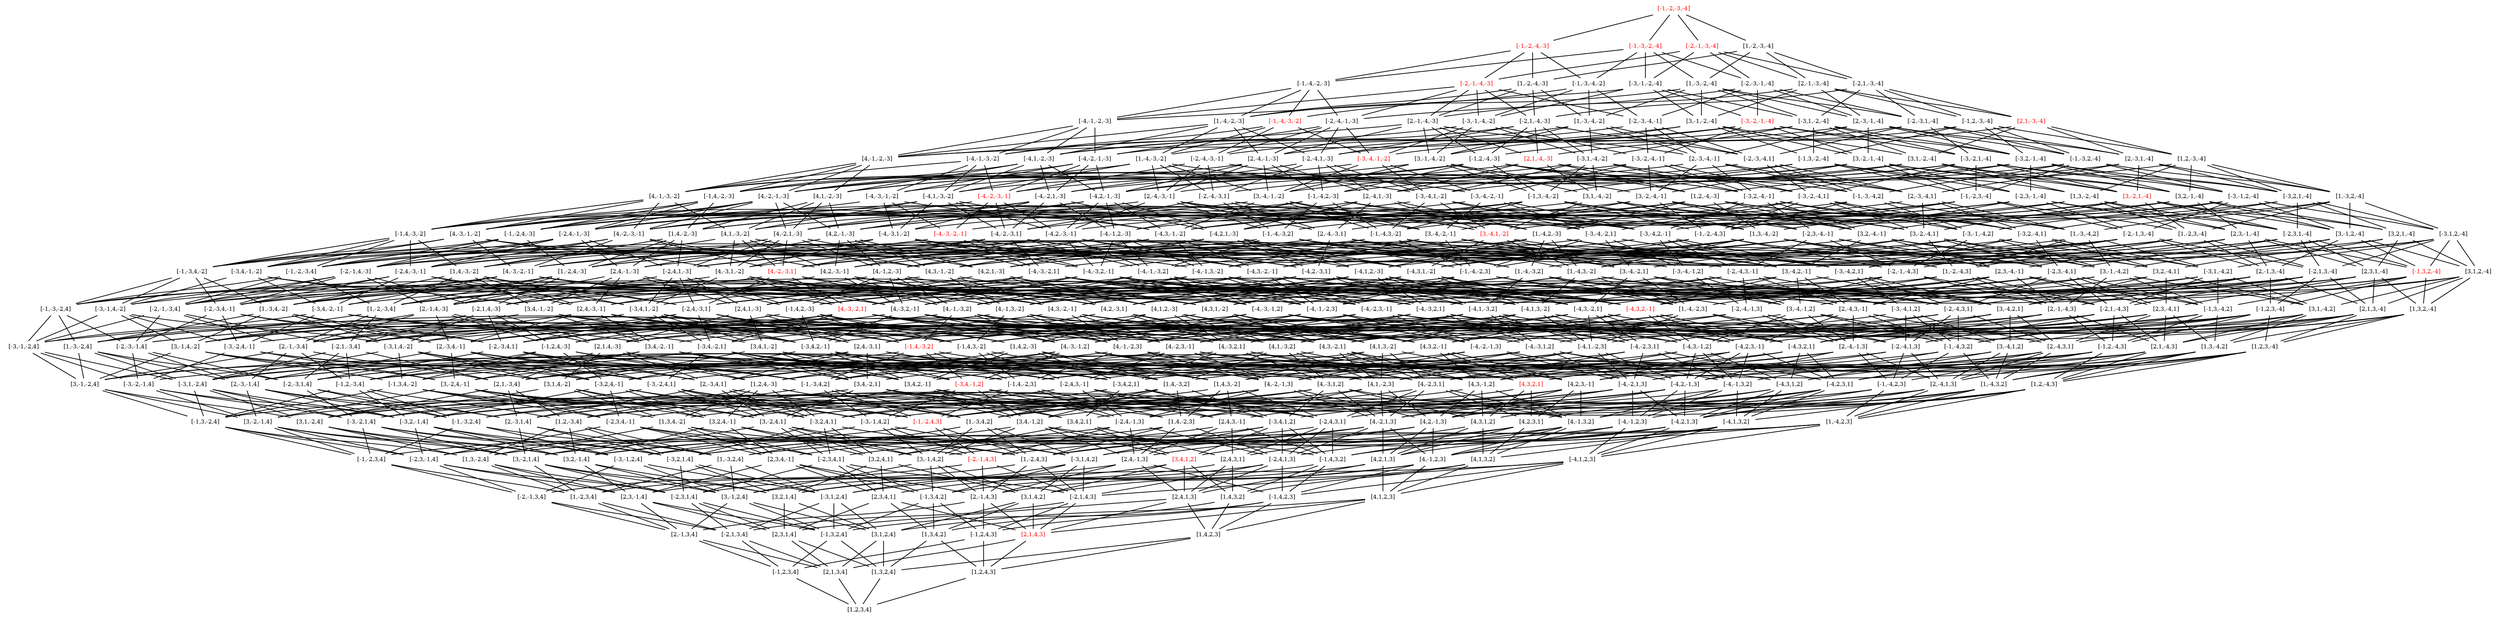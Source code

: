 digraph G {

	mincross = 1.0;
	node [shape = plaintext, height = .1, width = .1, fontsize = 8];
	edge [arrowhead = none, labelfontsize = 6];

	"[2,1,4,3]" [fontcolor=red];
	"[-2,-1,4,3]" [fontcolor=red];
	"[3,4,1,2]" [fontcolor=red];
	"[-1,-2,4,3]" [fontcolor=red];
	"[4,3,2,1]" [fontcolor=red];
	"[-3,4,-1,2]" [fontcolor=red];
	"[-1,4,-3,2]" [fontcolor=red];
	"[-4,3,2,-1]" [fontcolor=red];
	"[4,-3,-2,1]" [fontcolor=red];
	"[-1,3,2,-4]" [fontcolor=red];
	"[4,-2,-3,1]" [fontcolor=red];
	"[3,-4,1,-2]" [fontcolor=red];
	"[-4,-3,-2,-1]" [fontcolor=red];
	"[3,-2,1,-4]" [fontcolor=red];
	"[-4,-2,-3,-1]" [fontcolor=red];
	"[-3,-4,-1,-2]" [fontcolor=red];
	"[2,1,-4,-3]" [fontcolor=red];
	"[-1,-4,-3,-2]" [fontcolor=red];
	"[2,1,-3,-4]" [fontcolor=red];
	"[-3,-2,-1,-4]" [fontcolor=red];
	"[-2,-1,-4,-3]" [fontcolor=red];
	"[-1,-3,-2,-4]" [fontcolor=red];
	"[-1,-2,-4,-3]" [fontcolor=red];
	"[-2,-1,-3,-4]" [fontcolor=red];
	"[-1,-2,-3,-4]" [fontcolor=red];

	"[2,1,3,4]" -> "[1,2,3,4]";
	"[1,3,2,4]" -> "[1,2,3,4]";
	"[1,2,4,3]" -> "[1,2,3,4]";
	"[-1,2,3,4]" -> "[1,2,3,4]";
	"[2,1,4,3]" -> "[1,2,4,3]";
	"[1,4,2,3]" -> "[1,2,4,3]";
	"[1,3,4,2]" -> "[1,2,4,3]";
	"[-1,2,4,3]" -> "[1,2,4,3]";
	"[3,1,2,4]" -> "[1,3,2,4]";
	"[2,3,1,4]" -> "[1,3,2,4]";
	"[1,4,2,3]" -> "[1,3,2,4]";
	"[1,3,4,2]" -> "[1,3,2,4]";
	"[-1,3,2,4]" -> "[1,3,2,4]";
	"[2,-1,3,4]" -> "[-1,2,3,4]";
	"[-2,1,3,4]" -> "[-1,2,3,4]";
	"[-1,3,2,4]" -> "[-1,2,3,4]";
	"[-1,2,4,3]" -> "[-1,2,3,4]";
	"[3,1,2,4]" -> "[2,1,3,4]";
	"[2,3,1,4]" -> "[2,1,3,4]";
	"[2,1,4,3]" -> "[2,1,3,4]";
	"[-2,1,3,4]" -> "[2,1,3,4]";
	"[2,-1,3,4]" -> "[2,1,3,4]";
	"[2,-1,4,3]" -> "[-1,2,4,3]";
	"[-2,1,4,3]" -> "[-1,2,4,3]";
	"[-1,4,2,3]" -> "[-1,2,4,3]";
	"[-1,3,4,2]" -> "[-1,2,4,3]";
	"[4,1,2,3]" -> "[1,4,2,3]";
	"[2,4,1,3]" -> "[1,4,2,3]";
	"[1,4,3,2]" -> "[1,4,2,3]";
	"[-1,4,2,3]" -> "[1,4,2,3]";
	"[4,1,2,3]" -> "[2,1,4,3]";
	"[3,1,4,2]" -> "[2,1,4,3]";
	"[2,4,1,3]" -> "[2,1,4,3]";
	"[2,3,4,1]" -> "[2,1,4,3]";
	"[-2,1,4,3]" -> "[2,1,4,3]";
	"[2,-1,4,3]" -> "[2,1,4,3]";
	"[3,2,1,4]" -> "[2,3,1,4]";
	"[2,4,1,3]" -> "[2,3,1,4]";
	"[2,3,4,1]" -> "[2,3,1,4]";
	"[-2,3,1,4]" -> "[2,3,1,4]";
	"[2,3,-1,4]" -> "[2,3,1,4]";
	"[1,-2,3,4]" -> "[-2,1,3,4]";
	"[-3,1,2,4]" -> "[-2,1,3,4]";
	"[-2,3,1,4]" -> "[-2,1,3,4]";
	"[-2,1,4,3]" -> "[-2,1,3,4]";
	"[-2,-1,3,4]" -> "[-2,1,3,4]";
	"[1,-2,3,4]" -> "[2,-1,3,4]";
	"[3,-1,2,4]" -> "[2,-1,3,4]";
	"[2,3,-1,4]" -> "[2,-1,3,4]";
	"[2,-1,4,3]" -> "[2,-1,3,4]";
	"[-2,-1,3,4]" -> "[2,-1,3,4]";
	"[3,1,4,2]" -> "[1,3,4,2]";
	"[2,3,4,1]" -> "[1,3,4,2]";
	"[1,4,3,2]" -> "[1,3,4,2]";
	"[-1,3,4,2]" -> "[1,3,4,2]";
	"[4,1,2,3]" -> "[3,1,2,4]";
	"[3,2,1,4]" -> "[3,1,2,4]";
	"[3,1,4,2]" -> "[3,1,2,4]";
	"[-3,1,2,4]" -> "[3,1,2,4]";
	"[3,-1,2,4]" -> "[3,1,2,4]";
	"[3,-1,2,4]" -> "[-1,3,2,4]";
	"[-3,1,2,4]" -> "[-1,3,2,4]";
	"[2,3,-1,4]" -> "[-1,3,2,4]";
	"[-2,3,1,4]" -> "[-1,3,2,4]";
	"[-1,4,2,3]" -> "[-1,3,2,4]";
	"[-1,3,4,2]" -> "[-1,3,2,4]";
	"[4,2,1,3]" -> "[3,2,1,4]";
	"[3,4,1,2]" -> "[3,2,1,4]";
	"[3,2,4,1]" -> "[3,2,1,4]";
	"[-3,2,1,4]" -> "[3,2,1,4]";
	"[3,-2,1,4]" -> "[3,2,1,4]";
	"[3,2,-1,4]" -> "[3,2,1,4]";
	"[1,-3,2,4]" -> "[3,-1,2,4]";
	"[4,-1,2,3]" -> "[3,-1,2,4]";
	"[3,2,-1,4]" -> "[3,-1,2,4]";
	"[3,-2,1,4]" -> "[3,-1,2,4]";
	"[3,-1,4,2]" -> "[3,-1,2,4]";
	"[-3,-1,2,4]" -> "[3,-1,2,4]";
	"[1,-3,2,4]" -> "[-3,1,2,4]";
	"[-4,1,2,3]" -> "[-3,1,2,4]";
	"[-3,2,1,4]" -> "[-3,1,2,4]";
	"[-3,1,4,2]" -> "[-3,1,2,4]";
	"[-3,-1,2,4]" -> "[-3,1,2,4]";
	"[4,-1,2,3]" -> "[-1,4,2,3]";
	"[-4,1,2,3]" -> "[-1,4,2,3]";
	"[2,4,-1,3]" -> "[-1,4,2,3]";
	"[-2,4,1,3]" -> "[-1,4,2,3]";
	"[-1,4,3,2]" -> "[-1,4,2,3]";
	"[4,2,1,3]" -> "[4,1,2,3]";
	"[4,1,3,2]" -> "[4,1,2,3]";
	"[-4,1,2,3]" -> "[4,1,2,3]";
	"[4,-1,2,3]" -> "[4,1,2,3]";
	"[4,1,3,2]" -> "[1,4,3,2]";
	"[3,4,1,2]" -> "[1,4,3,2]";
	"[2,4,3,1]" -> "[1,4,3,2]";
	"[-1,4,3,2]" -> "[1,4,3,2]";
	"[3,-1,4,2]" -> "[-1,3,4,2]";
	"[-3,1,4,2]" -> "[-1,3,4,2]";
	"[2,3,4,-1]" -> "[-1,3,4,2]";
	"[-2,3,4,1]" -> "[-1,3,4,2]";
	"[-1,4,3,2]" -> "[-1,3,4,2]";
	"[-1,-2,3,4]" -> "[-2,-1,3,4]";
	"[-3,-1,2,4]" -> "[-2,-1,3,4]";
	"[-2,3,-1,4]" -> "[-2,-1,3,4]";
	"[-2,-1,4,3]" -> "[-2,-1,3,4]";
	"[4,1,3,2]" -> "[3,1,4,2]";
	"[3,4,1,2]" -> "[3,1,4,2]";
	"[3,2,4,1]" -> "[3,1,4,2]";
	"[-3,1,4,2]" -> "[3,1,4,2]";
	"[3,-1,4,2]" -> "[3,1,4,2]";
	"[3,-2,1,4]" -> "[-2,3,1,4]";
	"[-3,2,1,4]" -> "[-2,3,1,4]";
	"[1,3,-2,4]" -> "[-2,3,1,4]";
	"[-2,4,1,3]" -> "[-2,3,1,4]";
	"[-2,3,4,1]" -> "[-2,3,1,4]";
	"[-2,3,-1,4]" -> "[-2,3,1,4]";
	"[1,-2,4,3]" -> "[2,-1,4,3]";
	"[4,-1,2,3]" -> "[2,-1,4,3]";
	"[3,-1,4,2]" -> "[2,-1,4,3]";
	"[2,4,-1,3]" -> "[2,-1,4,3]";
	"[2,3,4,-1]" -> "[2,-1,4,3]";
	"[-2,-1,4,3]" -> "[2,-1,4,3]";
	"[3,-2,1,4]" -> "[1,-2,3,4]";
	"[1,3,-2,4]" -> "[1,-2,3,4]";
	"[1,-3,2,4]" -> "[1,-2,3,4]";
	"[1,-2,4,3]" -> "[1,-2,3,4]";
	"[-1,-2,3,4]" -> "[1,-2,3,4]";
	"[4,2,1,3]" -> "[2,4,1,3]";
	"[3,4,1,2]" -> "[2,4,1,3]";
	"[2,4,3,1]" -> "[2,4,1,3]";
	"[-2,4,1,3]" -> "[2,4,1,3]";
	"[2,4,-1,3]" -> "[2,4,1,3]";
	"[3,2,4,1]" -> "[2,3,4,1]";
	"[2,4,3,1]" -> "[2,3,4,1]";
	"[-2,3,4,1]" -> "[2,3,4,1]";
	"[2,3,4,-1]" -> "[2,3,4,1]";
	"[1,-2,4,3]" -> "[-2,1,4,3]";
	"[-4,1,2,3]" -> "[-2,1,4,3]";
	"[-3,1,4,2]" -> "[-2,1,4,3]";
	"[-2,4,1,3]" -> "[-2,1,4,3]";
	"[-2,3,4,1]" -> "[-2,1,4,3]";
	"[-2,-1,4,3]" -> "[-2,1,4,3]";
	"[3,2,-1,4]" -> "[2,3,-1,4]";
	"[1,3,-2,4]" -> "[2,3,-1,4]";
	"[2,4,-1,3]" -> "[2,3,-1,4]";
	"[2,3,4,-1]" -> "[2,3,-1,4]";
	"[-2,3,-1,4]" -> "[2,3,-1,4]";
	"[3,-2,-1,4]" -> "[-1,-2,3,4]";
	"[-3,-2,1,4]" -> "[-1,-2,3,4]";
	"[-1,3,-2,4]" -> "[-1,-2,3,4]";
	"[-1,-3,2,4]" -> "[-1,-2,3,4]";
	"[-1,-2,4,3]" -> "[-1,-2,3,4]";
	"[4,2,3,1]" -> "[2,4,3,1]";
	"[3,4,2,1]" -> "[2,4,3,1]";
	"[-2,4,3,1]" -> "[2,4,3,1]";
	"[2,4,3,-1]" -> "[2,4,3,1]";
	"[-1,-2,4,3]" -> "[-2,-1,4,3]";
	"[-4,-1,2,3]" -> "[-2,-1,4,3]";
	"[-3,-1,4,2]" -> "[-2,-1,4,3]";
	"[-2,4,-1,3]" -> "[-2,-1,4,3]";
	"[-2,3,4,-1]" -> "[-2,-1,4,3]";
	"[1,-4,2,3]" -> "[4,-1,2,3]";
	"[4,2,-1,3]" -> "[4,-1,2,3]";
	"[4,-2,1,3]" -> "[4,-1,2,3]";
	"[4,-1,3,2]" -> "[4,-1,2,3]";
	"[-4,-1,2,3]" -> "[4,-1,2,3]";
	"[4,-1,3,2]" -> "[-1,4,3,2]";
	"[-4,1,3,2]" -> "[-1,4,3,2]";
	"[3,4,-1,2]" -> "[-1,4,3,2]";
	"[-3,4,1,2]" -> "[-1,4,3,2]";
	"[2,4,3,-1]" -> "[-1,4,3,2]";
	"[-2,4,3,1]" -> "[-1,4,3,2]";
	"[3,-2,-1,4]" -> "[-2,3,-1,4]";
	"[-3,2,-1,4]" -> "[-2,3,-1,4]";
	"[-1,3,-2,4]" -> "[-2,3,-1,4]";
	"[-2,4,-1,3]" -> "[-2,3,-1,4]";
	"[-2,3,4,-1]" -> "[-2,3,-1,4]";
	"[4,3,1,2]" -> "[4,2,1,3]";
	"[4,2,3,1]" -> "[4,2,1,3]";
	"[-4,2,1,3]" -> "[4,2,1,3]";
	"[4,-2,1,3]" -> "[4,2,1,3]";
	"[4,2,-1,3]" -> "[4,2,1,3]";
	"[3,-2,4,1]" -> "[-2,3,4,1]";
	"[-3,2,4,1]" -> "[-2,3,4,1]";
	"[1,3,4,-2]" -> "[-2,3,4,1]";
	"[-2,4,3,1]" -> "[-2,3,4,1]";
	"[-2,3,4,-1]" -> "[-2,3,4,1]";
	"[3,2,4,-1]" -> "[2,3,4,-1]";
	"[1,3,4,-2]" -> "[2,3,4,-1]";
	"[2,4,3,-1]" -> "[2,3,4,-1]";
	"[-2,3,4,-1]" -> "[2,3,4,-1]";
	"[4,3,1,2]" -> "[4,1,3,2]";
	"[4,2,3,1]" -> "[4,1,3,2]";
	"[-4,1,3,2]" -> "[4,1,3,2]";
	"[4,-1,3,2]" -> "[4,1,3,2]";
	"[4,-2,1,3]" -> "[1,-2,4,3]";
	"[3,-2,4,1]" -> "[1,-2,4,3]";
	"[1,4,-2,3]" -> "[1,-2,4,3]";
	"[1,-4,2,3]" -> "[1,-2,4,3]";
	"[1,3,4,-2]" -> "[1,-2,4,3]";
	"[1,-3,4,2]" -> "[1,-2,4,3]";
	"[-1,-2,4,3]" -> "[1,-2,4,3]";
	"[4,-2,1,3]" -> "[-2,4,1,3]";
	"[-4,2,1,3]" -> "[-2,4,1,3]";
	"[1,4,-2,3]" -> "[-2,4,1,3]";
	"[-3,4,1,2]" -> "[-2,4,1,3]";
	"[-2,4,3,1]" -> "[-2,4,1,3]";
	"[-2,4,-1,3]" -> "[-2,4,1,3]";
	"[1,2,-3,4]" -> "[3,2,-1,4]";
	"[4,2,-1,3]" -> "[3,2,-1,4]";
	"[3,1,-2,4]" -> "[3,2,-1,4]";
	"[3,4,-1,2]" -> "[3,2,-1,4]";
	"[3,2,4,-1]" -> "[3,2,-1,4]";
	"[-3,2,-1,4]" -> "[3,2,-1,4]";
	"[3,-2,-1,4]" -> "[3,2,-1,4]";
	"[4,2,-1,3]" -> "[2,4,-1,3]";
	"[1,4,-2,3]" -> "[2,4,-1,3]";
	"[3,4,-1,2]" -> "[2,4,-1,3]";
	"[2,4,3,-1]" -> "[2,4,-1,3]";
	"[-2,4,-1,3]" -> "[2,4,-1,3]";
	"[2,-3,1,4]" -> "[3,-2,1,4]";
	"[4,-2,1,3]" -> "[3,-2,1,4]";
	"[3,1,-2,4]" -> "[3,-2,1,4]";
	"[3,-2,4,1]" -> "[3,-2,1,4]";
	"[-3,-2,1,4]" -> "[3,-2,1,4]";
	"[3,-2,-1,4]" -> "[3,-2,1,4]";
	"[2,-3,1,4]" -> "[-3,2,1,4]";
	"[1,2,-3,4]" -> "[-3,2,1,4]";
	"[-4,2,1,3]" -> "[-3,2,1,4]";
	"[-3,4,1,2]" -> "[-3,2,1,4]";
	"[-3,2,4,1]" -> "[-3,2,1,4]";
	"[-3,-2,1,4]" -> "[-3,2,1,4]";
	"[-3,2,-1,4]" -> "[-3,2,1,4]";
	"[4,3,1,2]" -> "[3,4,1,2]";
	"[3,4,2,1]" -> "[3,4,1,2]";
	"[-3,4,1,2]" -> "[3,4,1,2]";
	"[3,4,-1,2]" -> "[3,4,1,2]";
	"[1,-3,4,2]" -> "[3,-1,4,2]";
	"[4,-1,3,2]" -> "[3,-1,4,2]";
	"[3,4,-1,2]" -> "[3,-1,4,2]";
	"[3,2,4,-1]" -> "[3,-1,4,2]";
	"[3,-2,4,1]" -> "[3,-1,4,2]";
	"[-3,-1,4,2]" -> "[3,-1,4,2]";
	"[1,-3,4,2]" -> "[-3,1,4,2]";
	"[-4,1,3,2]" -> "[-3,1,4,2]";
	"[-3,4,1,2]" -> "[-3,1,4,2]";
	"[-3,2,4,1]" -> "[-3,1,4,2]";
	"[-3,-1,4,2]" -> "[-3,1,4,2]";
	"[4,2,3,1]" -> "[3,2,4,1]";
	"[3,4,2,1]" -> "[3,2,4,1]";
	"[-3,2,4,1]" -> "[3,2,4,1]";
	"[3,-2,4,1]" -> "[3,2,4,1]";
	"[3,2,4,-1]" -> "[3,2,4,1]";
	"[3,1,-2,4]" -> "[1,3,-2,4]";
	"[1,2,-3,4]" -> "[1,3,-2,4]";
	"[1,4,-2,3]" -> "[1,3,-2,4]";
	"[1,3,4,-2]" -> "[1,3,-2,4]";
	"[-1,3,-2,4]" -> "[1,3,-2,4]";
	"[2,-3,1,4]" -> "[1,-3,2,4]";
	"[1,2,-3,4]" -> "[1,-3,2,4]";
	"[1,-4,2,3]" -> "[1,-3,2,4]";
	"[1,-3,4,2]" -> "[1,-3,2,4]";
	"[-1,-3,2,4]" -> "[1,-3,2,4]";
	"[-1,-3,2,4]" -> "[-3,-1,2,4]";
	"[-4,-1,2,3]" -> "[-3,-1,2,4]";
	"[-3,2,-1,4]" -> "[-3,-1,2,4]";
	"[-3,-2,1,4]" -> "[-3,-1,2,4]";
	"[-3,-1,4,2]" -> "[-3,-1,2,4]";
	"[1,-4,2,3]" -> "[-4,1,2,3]";
	"[-4,2,1,3]" -> "[-4,1,2,3]";
	"[-4,1,3,2]" -> "[-4,1,2,3]";
	"[-4,-1,2,3]" -> "[-4,1,2,3]";
	"[4,-2,-1,3]" -> "[-1,-2,4,3]";
	"[-4,-2,1,3]" -> "[-1,-2,4,3]";
	"[3,-2,4,-1]" -> "[-1,-2,4,3]";
	"[-3,-2,4,1]" -> "[-1,-2,4,3]";
	"[-1,4,-2,3]" -> "[-1,-2,4,3]";
	"[-1,-4,2,3]" -> "[-1,-2,4,3]";
	"[-1,3,4,-2]" -> "[-1,-2,4,3]";
	"[-1,-3,4,2]" -> "[-1,-2,4,3]";
	"[1,2,-4,3]" -> "[4,2,-1,3]";
	"[4,1,-2,3]" -> "[4,2,-1,3]";
	"[4,3,-1,2]" -> "[4,2,-1,3]";
	"[4,2,3,-1]" -> "[4,2,-1,3]";
	"[-4,2,-1,3]" -> "[4,2,-1,3]";
	"[4,-2,-1,3]" -> "[4,2,-1,3]";
	"[2,-4,1,3]" -> "[4,-2,1,3]";
	"[4,1,-2,3]" -> "[4,-2,1,3]";
	"[4,-3,1,2]" -> "[4,-2,1,3]";
	"[4,-2,3,1]" -> "[4,-2,1,3]";
	"[-4,-2,1,3]" -> "[4,-2,1,3]";
	"[4,-2,-1,3]" -> "[4,-2,1,3]";
	"[2,-4,1,3]" -> "[-4,2,1,3]";
	"[1,2,-4,3]" -> "[-4,2,1,3]";
	"[-4,3,1,2]" -> "[-4,2,1,3]";
	"[-4,2,3,1]" -> "[-4,2,1,3]";
	"[-4,-2,1,3]" -> "[-4,2,1,3]";
	"[-4,2,-1,3]" -> "[-4,2,1,3]";
	"[2,-3,-1,4]" -> "[-1,-3,2,4]";
	"[-2,-3,1,4]" -> "[-1,-3,2,4]";
	"[-1,2,-3,4]" -> "[-1,-3,2,4]";
	"[-1,-4,2,3]" -> "[-1,-3,2,4]";
	"[-1,-3,4,2]" -> "[-1,-3,2,4]";
	"[3,-1,-2,4]" -> "[-1,3,-2,4]";
	"[-3,1,-2,4]" -> "[-1,3,-2,4]";
	"[-1,2,-3,4]" -> "[-1,3,-2,4]";
	"[-1,4,-2,3]" -> "[-1,3,-2,4]";
	"[-1,3,4,-2]" -> "[-1,3,-2,4]";
	"[-1,-3,4,2]" -> "[-3,-1,4,2]";
	"[-4,-1,3,2]" -> "[-3,-1,4,2]";
	"[-3,4,-1,2]" -> "[-3,-1,4,2]";
	"[-3,2,4,-1]" -> "[-3,-1,4,2]";
	"[-3,-2,4,1]" -> "[-3,-1,4,2]";
	"[4,2,3,-1]" -> "[2,4,3,-1]";
	"[3,4,2,-1]" -> "[2,4,3,-1]";
	"[1,4,3,-2]" -> "[2,4,3,-1]";
	"[-2,4,3,-1]" -> "[2,4,3,-1]";
	"[4,-2,3,1]" -> "[-2,4,3,1]";
	"[-4,2,3,1]" -> "[-2,4,3,1]";
	"[3,4,-2,1]" -> "[-2,4,3,1]";
	"[-3,4,2,1]" -> "[-2,4,3,1]";
	"[1,4,3,-2]" -> "[-2,4,3,1]";
	"[-2,4,3,-1]" -> "[-2,4,3,1]";
	"[4,-2,-1,3]" -> "[-2,4,-1,3]";
	"[-4,2,-1,3]" -> "[-2,4,-1,3]";
	"[-1,4,-2,3]" -> "[-2,4,-1,3]";
	"[-3,4,-1,2]" -> "[-2,4,-1,3]";
	"[-2,4,3,-1]" -> "[-2,4,-1,3]";
	"[2,1,-3,4]" -> "[3,1,-2,4]";
	"[4,1,-2,3]" -> "[3,1,-2,4]";
	"[3,4,-2,1]" -> "[3,1,-2,4]";
	"[3,1,4,-2]" -> "[3,1,-2,4]";
	"[-3,1,-2,4]" -> "[3,1,-2,4]";
	"[3,-1,-2,4]" -> "[3,1,-2,4]";
	"[-2,-3,1,4]" -> "[-3,-2,1,4]";
	"[-4,-2,1,3]" -> "[-3,-2,1,4]";
	"[-3,1,-2,4]" -> "[-3,-2,1,4]";
	"[-3,-2,4,1]" -> "[-3,-2,1,4]";
	"[-3,-2,-1,4]" -> "[-3,-2,1,4]";
	"[3,-2,4,-1]" -> "[-2,3,4,-1]";
	"[-3,2,4,-1]" -> "[-2,3,4,-1]";
	"[-1,3,4,-2]" -> "[-2,3,4,-1]";
	"[-2,4,3,-1]" -> "[-2,3,4,-1]";
	"[2,-3,-1,4]" -> "[-3,2,-1,4]";
	"[-1,2,-3,4]" -> "[-3,2,-1,4]";
	"[-4,2,-1,3]" -> "[-3,2,-1,4]";
	"[-3,1,-2,4]" -> "[-3,2,-1,4]";
	"[-3,4,-1,2]" -> "[-3,2,-1,4]";
	"[-3,2,4,-1]" -> "[-3,2,-1,4]";
	"[-3,-2,-1,4]" -> "[-3,2,-1,4]";
	"[2,-3,-1,4]" -> "[3,-2,-1,4]";
	"[4,-2,-1,3]" -> "[3,-2,-1,4]";
	"[3,-1,-2,4]" -> "[3,-2,-1,4]";
	"[3,-2,4,-1]" -> "[3,-2,-1,4]";
	"[-3,-2,-1,4]" -> "[3,-2,-1,4]";
	"[1,-4,3,2]" -> "[4,-1,3,2]";
	"[4,3,-1,2]" -> "[4,-1,3,2]";
	"[4,-3,1,2]" -> "[4,-1,3,2]";
	"[4,2,3,-1]" -> "[4,-1,3,2]";
	"[4,-2,3,1]" -> "[4,-1,3,2]";
	"[-4,-1,3,2]" -> "[4,-1,3,2]";
	"[4,-3,1,2]" -> "[1,-3,4,2]";
	"[2,-3,4,1]" -> "[1,-3,4,2]";
	"[1,4,-3,2]" -> "[1,-3,4,2]";
	"[1,-4,3,2]" -> "[1,-3,4,2]";
	"[1,2,4,-3]" -> "[1,-3,4,2]";
	"[-1,-3,4,2]" -> "[1,-3,4,2]";
	"[2,-3,4,1]" -> "[-3,2,4,1]";
	"[-4,2,3,1]" -> "[-3,2,4,1]";
	"[1,2,4,-3]" -> "[-3,2,4,1]";
	"[-3,4,2,1]" -> "[-3,2,4,1]";
	"[-3,-2,4,1]" -> "[-3,2,4,1]";
	"[-3,2,4,-1]" -> "[-3,2,4,1]";
	"[3,1,4,-2]" -> "[1,3,4,-2]";
	"[1,4,3,-2]" -> "[1,3,4,-2]";
	"[1,2,4,-3]" -> "[1,3,4,-2]";
	"[-1,3,4,-2]" -> "[1,3,4,-2]";
	"[2,-3,4,1]" -> "[3,-2,4,1]";
	"[4,-2,3,1]" -> "[3,-2,4,1]";
	"[3,4,-2,1]" -> "[3,-2,4,1]";
	"[3,1,4,-2]" -> "[3,-2,4,1]";
	"[-3,-2,4,1]" -> "[3,-2,4,1]";
	"[3,-2,4,-1]" -> "[3,-2,4,1]";
	"[4,-3,1,2]" -> "[2,-3,1,4]";
	"[2,1,-3,4]" -> "[2,-3,1,4]";
	"[2,-4,1,3]" -> "[2,-3,1,4]";
	"[2,-3,4,1]" -> "[2,-3,1,4]";
	"[-2,-3,1,4]" -> "[2,-3,1,4]";
	"[2,-3,-1,4]" -> "[2,-3,1,4]";
	"[4,2,3,-1]" -> "[3,2,4,-1]";
	"[1,2,4,-3]" -> "[3,2,4,-1]";
	"[3,4,2,-1]" -> "[3,2,4,-1]";
	"[3,1,4,-2]" -> "[3,2,4,-1]";
	"[-3,2,4,-1]" -> "[3,2,4,-1]";
	"[3,-2,4,-1]" -> "[3,2,4,-1]";
	"[1,-4,3,2]" -> "[-4,1,3,2]";
	"[-4,3,1,2]" -> "[-4,1,3,2]";
	"[-4,2,3,1]" -> "[-4,1,3,2]";
	"[-4,-1,3,2]" -> "[-4,1,3,2]";
	"[4,-3,1,2]" -> "[-3,4,1,2]";
	"[-4,3,1,2]" -> "[-3,4,1,2]";
	"[1,4,-3,2]" -> "[-3,4,1,2]";
	"[-3,4,2,1]" -> "[-3,4,1,2]";
	"[-3,4,-1,2]" -> "[-3,4,1,2]";
	"[4,3,-1,2]" -> "[3,4,-1,2]";
	"[1,4,-3,2]" -> "[3,4,-1,2]";
	"[3,4,2,-1]" -> "[3,4,-1,2]";
	"[3,4,-2,1]" -> "[3,4,-1,2]";
	"[-3,4,-1,2]" -> "[3,4,-1,2]";
	"[-1,-4,2,3]" -> "[-4,-1,2,3]";
	"[-4,2,-1,3]" -> "[-4,-1,2,3]";
	"[-4,-2,1,3]" -> "[-4,-1,2,3]";
	"[-4,-1,3,2]" -> "[-4,-1,2,3]";
	"[2,1,-3,4]" -> "[1,2,-3,4]";
	"[1,4,-3,2]" -> "[1,2,-3,4]";
	"[1,2,4,-3]" -> "[1,2,-3,4]";
	"[1,2,-4,3]" -> "[1,2,-3,4]";
	"[-1,2,-3,4]" -> "[1,2,-3,4]";
	"[4,3,2,1]" -> "[4,3,1,2]";
	"[-4,3,1,2]" -> "[4,3,1,2]";
	"[4,-3,1,2]" -> "[4,3,1,2]";
	"[4,3,-1,2]" -> "[4,3,1,2]";
	"[4,3,2,1]" -> "[4,2,3,1]";
	"[-4,2,3,1]" -> "[4,2,3,1]";
	"[4,-2,3,1]" -> "[4,2,3,1]";
	"[4,2,3,-1]" -> "[4,2,3,1]";
	"[4,1,-2,3]" -> "[1,4,-2,3]";
	"[3,4,-2,1]" -> "[1,4,-2,3]";
	"[1,2,-4,3]" -> "[1,4,-2,3]";
	"[1,4,3,-2]" -> "[1,4,-2,3]";
	"[1,4,-3,2]" -> "[1,4,-2,3]";
	"[-1,4,-2,3]" -> "[1,4,-2,3]";
	"[4,3,2,1]" -> "[3,4,2,1]";
	"[-3,4,2,1]" -> "[3,4,2,1]";
	"[3,4,-2,1]" -> "[3,4,2,1]";
	"[3,4,2,-1]" -> "[3,4,2,1]";
	"[2,-4,1,3]" -> "[1,-4,2,3]";
	"[1,2,-4,3]" -> "[1,-4,2,3]";
	"[1,-4,3,2]" -> "[1,-4,2,3]";
	"[-1,-4,2,3]" -> "[1,-4,2,3]";
	"[4,1,3,-2]" -> "[3,1,4,-2]";
	"[2,1,4,-3]" -> "[3,1,4,-2]";
	"[3,4,1,-2]" -> "[3,1,4,-2]";
	"[-3,1,4,-2]" -> "[3,1,4,-2]";
	"[3,-1,4,-2]" -> "[3,1,4,-2]";
	"[2,1,-4,3]" -> "[4,1,-2,3]";
	"[4,3,-2,1]" -> "[4,1,-2,3]";
	"[4,1,3,-2]" -> "[4,1,-2,3]";
	"[4,1,-3,2]" -> "[4,1,-2,3]";
	"[-4,1,-2,3]" -> "[4,1,-2,3]";
	"[4,-1,-2,3]" -> "[4,1,-2,3]";
	"[2,-4,-1,3]" -> "[-1,-4,2,3]";
	"[-2,-4,1,3]" -> "[-1,-4,2,3]";
	"[-1,2,-4,3]" -> "[-1,-4,2,3]";
	"[-1,-4,3,2]" -> "[-1,-4,2,3]";
	"[4,-1,-2,3]" -> "[-1,4,-2,3]";
	"[-4,1,-2,3]" -> "[-1,4,-2,3]";
	"[3,4,-2,-1]" -> "[-1,4,-2,3]";
	"[-3,4,-2,1]" -> "[-1,4,-2,3]";
	"[-1,2,-4,3]" -> "[-1,4,-2,3]";
	"[-1,4,3,-2]" -> "[-1,4,-2,3]";
	"[-1,4,-3,2]" -> "[-1,4,-2,3]";
	"[-4,3,2,1]" -> "[4,3,2,1]";
	"[4,-3,2,1]" -> "[4,3,2,1]";
	"[4,3,-2,1]" -> "[4,3,2,1]";
	"[4,3,2,-1]" -> "[4,3,2,1]";
	"[1,2,3,-4]" -> "[4,2,3,-1]";
	"[4,3,2,-1]" -> "[4,2,3,-1]";
	"[4,1,3,-2]" -> "[4,2,3,-1]";
	"[-4,2,3,-1]" -> "[4,2,3,-1]";
	"[4,-2,3,-1]" -> "[4,2,3,-1]";
	"[2,-1,-3,4]" -> "[-1,2,-3,4]";
	"[-2,1,-3,4]" -> "[-1,2,-3,4]";
	"[-1,4,-3,2]" -> "[-1,2,-3,4]";
	"[-1,2,4,-3]" -> "[-1,2,-3,4]";
	"[-1,2,-4,3]" -> "[-1,2,-3,4]";
	"[2,-4,3,1]" -> "[-4,2,3,1]";
	"[1,2,3,-4]" -> "[-4,2,3,1]";
	"[-4,3,2,1]" -> "[-4,2,3,1]";
	"[-4,-2,3,1]" -> "[-4,2,3,1]";
	"[-4,2,3,-1]" -> "[-4,2,3,1]";
	"[4,-3,2,1]" -> "[2,-3,4,1]";
	"[2,4,-3,1]" -> "[2,-3,4,1]";
	"[2,-4,3,1]" -> "[2,-3,4,1]";
	"[2,1,4,-3]" -> "[2,-3,4,1]";
	"[-2,-3,4,1]" -> "[2,-3,4,1]";
	"[2,-3,4,-1]" -> "[2,-3,4,1]";
	"[3,-4,1,2]" -> "[2,-4,1,3]";
	"[2,1,-4,3]" -> "[2,-4,1,3]";
	"[2,-4,3,1]" -> "[2,-4,1,3]";
	"[-2,-4,1,3]" -> "[2,-4,1,3]";
	"[2,-4,-1,3]" -> "[2,-4,1,3]";
	"[1,-3,-2,4]" -> "[2,-3,-1,4]";
	"[4,-3,-1,2]" -> "[2,-3,-1,4]";
	"[2,-1,-3,4]" -> "[2,-3,-1,4]";
	"[2,-4,-1,3]" -> "[2,-3,-1,4]";
	"[2,-3,4,-1]" -> "[2,-3,-1,4]";
	"[-2,-3,-1,4]" -> "[2,-3,-1,4]";
	"[4,3,2,-1]" -> "[3,4,2,-1]";
	"[1,4,2,-3]" -> "[3,4,2,-1]";
	"[3,4,1,-2]" -> "[3,4,2,-1]";
	"[-3,4,2,-1]" -> "[3,4,2,-1]";
	"[3,4,-2,-1]" -> "[3,4,2,-1]";
	"[1,-3,-2,4]" -> "[-2,-3,1,4]";
	"[-4,-3,1,2]" -> "[-2,-3,1,4]";
	"[-2,1,-3,4]" -> "[-2,-3,1,4]";
	"[-2,-4,1,3]" -> "[-2,-3,1,4]";
	"[-2,-3,4,1]" -> "[-2,-3,1,4]";
	"[-2,-3,-1,4]" -> "[-2,-3,1,4]";
	"[4,3,-2,1]" -> "[3,4,-2,1]";
	"[2,4,-3,1]" -> "[3,4,-2,1]";
	"[3,4,1,-2]" -> "[3,4,-2,1]";
	"[-3,4,-2,1]" -> "[3,4,-2,1]";
	"[3,4,-2,-1]" -> "[3,4,-2,1]";
	"[3,-4,1,2]" -> "[1,-4,3,2]";
	"[2,-4,3,1]" -> "[1,-4,3,2]";
	"[1,3,-4,2]" -> "[1,-4,3,2]";
	"[1,2,3,-4]" -> "[1,-4,3,2]";
	"[-1,-4,3,2]" -> "[1,-4,3,2]";
	"[4,1,-3,2]" -> "[1,4,-3,2]";
	"[2,4,-3,1]" -> "[1,4,-3,2]";
	"[1,3,-4,2]" -> "[1,4,-3,2]";
	"[1,4,2,-3]" -> "[1,4,-3,2]";
	"[-1,4,-3,2]" -> "[1,4,-3,2]";
	"[4,1,3,-2]" -> "[1,4,3,-2]";
	"[3,4,1,-2]" -> "[1,4,3,-2]";
	"[1,2,3,-4]" -> "[1,4,3,-2]";
	"[1,4,2,-3]" -> "[1,4,3,-2]";
	"[-1,4,3,-2]" -> "[1,4,3,-2]";
	"[4,-3,-1,2]" -> "[-1,-3,4,2]";
	"[-4,-3,1,2]" -> "[-1,-3,4,2]";
	"[2,-3,4,-1]" -> "[-1,-3,4,2]";
	"[-2,-3,4,1]" -> "[-1,-3,4,2]";
	"[-1,4,-3,2]" -> "[-1,-3,4,2]";
	"[-1,-4,3,2]" -> "[-1,-3,4,2]";
	"[-1,2,4,-3]" -> "[-1,-3,4,2]";
	"[3,-1,4,-2]" -> "[-1,3,4,-2]";
	"[-3,1,4,-2]" -> "[-1,3,4,-2]";
	"[-1,4,3,-2]" -> "[-1,3,4,-2]";
	"[-1,2,4,-3]" -> "[-1,3,4,-2]";
	"[4,-2,3,-1]" -> "[-2,4,3,-1]";
	"[-4,2,3,-1]" -> "[-2,4,3,-1]";
	"[3,4,-2,-1]" -> "[-2,4,3,-1]";
	"[-3,4,2,-1]" -> "[-2,4,3,-1]";
	"[-1,4,3,-2]" -> "[-2,4,3,-1]";
	"[4,-3,2,1]" -> "[-3,4,2,1]";
	"[-4,3,2,1]" -> "[-3,4,2,1]";
	"[2,4,-3,1]" -> "[-3,4,2,1]";
	"[1,4,2,-3]" -> "[-3,4,2,1]";
	"[-3,4,-2,1]" -> "[-3,4,2,1]";
	"[-3,4,2,-1]" -> "[-3,4,2,1]";
	"[2,-4,-1,3]" -> "[4,-2,-1,3]";
	"[4,-1,-2,3]" -> "[4,-2,-1,3]";
	"[4,-3,-1,2]" -> "[4,-2,-1,3]";
	"[4,-2,3,-1]" -> "[4,-2,-1,3]";
	"[-4,-2,-1,3]" -> "[4,-2,-1,3]";
	"[2,-4,-1,3]" -> "[-4,2,-1,3]";
	"[-1,2,-4,3]" -> "[-4,2,-1,3]";
	"[-4,1,-2,3]" -> "[-4,2,-1,3]";
	"[-4,3,-1,2]" -> "[-4,2,-1,3]";
	"[-4,2,3,-1]" -> "[-4,2,-1,3]";
	"[-4,-2,-1,3]" -> "[-4,2,-1,3]";
	"[2,-4,3,1]" -> "[4,-2,3,1]";
	"[4,3,-2,1]" -> "[4,-2,3,1]";
	"[4,-3,2,1]" -> "[4,-2,3,1]";
	"[4,1,3,-2]" -> "[4,-2,3,1]";
	"[-4,-2,3,1]" -> "[4,-2,3,1]";
	"[4,-2,3,-1]" -> "[4,-2,3,1]";
	"[4,-3,-1,2]" -> "[-3,4,-1,2]";
	"[-4,3,-1,2]" -> "[-3,4,-1,2]";
	"[-1,4,-3,2]" -> "[-3,4,-1,2]";
	"[-3,4,2,-1]" -> "[-3,4,-1,2]";
	"[-3,4,-2,1]" -> "[-3,4,-1,2]";
	"[1,-3,-2,4]" -> "[-3,1,-2,4]";
	"[-2,1,-3,4]" -> "[-3,1,-2,4]";
	"[-4,1,-2,3]" -> "[-3,1,-2,4]";
	"[-3,4,-2,1]" -> "[-3,1,-2,4]";
	"[-3,1,4,-2]" -> "[-3,1,-2,4]";
	"[-3,-1,-2,4]" -> "[-3,1,-2,4]";
	"[1,-3,-2,4]" -> "[3,-1,-2,4]";
	"[2,-1,-3,4]" -> "[3,-1,-2,4]";
	"[4,-1,-2,3]" -> "[3,-1,-2,4]";
	"[3,4,-2,-1]" -> "[3,-1,-2,4]";
	"[3,-1,4,-2]" -> "[3,-1,-2,4]";
	"[-3,-1,-2,4]" -> "[3,-1,-2,4]";
	"[-2,-4,1,3]" -> "[-4,-2,1,3]";
	"[-4,1,-2,3]" -> "[-4,-2,1,3]";
	"[-4,-3,1,2]" -> "[-4,-2,1,3]";
	"[-4,-2,3,1]" -> "[-4,-2,1,3]";
	"[-4,-2,-1,3]" -> "[-4,-2,1,3]";
	"[2,1,4,-3]" -> "[1,2,4,-3]";
	"[1,4,2,-3]" -> "[1,2,4,-3]";
	"[1,2,3,-4]" -> "[1,2,4,-3]";
	"[-1,2,4,-3]" -> "[1,2,4,-3]";
	"[2,-3,4,-1]" -> "[3,-2,4,-1]";
	"[4,-2,3,-1]" -> "[3,-2,4,-1]";
	"[3,4,-2,-1]" -> "[3,-2,4,-1]";
	"[3,-1,4,-2]" -> "[3,-2,4,-1]";
	"[-3,-2,4,-1]" -> "[3,-2,4,-1]";
	"[4,1,-3,2]" -> "[2,1,-3,4]";
	"[2,4,-3,1]" -> "[2,1,-3,4]";
	"[2,1,4,-3]" -> "[2,1,-3,4]";
	"[2,1,-4,3]" -> "[2,1,-3,4]";
	"[-2,1,-3,4]" -> "[2,1,-3,4]";
	"[2,-1,-3,4]" -> "[2,1,-3,4]";
	"[2,-3,4,-1]" -> "[-3,2,4,-1]";
	"[-4,2,3,-1]" -> "[-3,2,4,-1]";
	"[-1,2,4,-3]" -> "[-3,2,4,-1]";
	"[-3,4,2,-1]" -> "[-3,2,4,-1]";
	"[-3,1,4,-2]" -> "[-3,2,4,-1]";
	"[-3,-2,4,-1]" -> "[-3,2,4,-1]";
	"[-2,-3,4,1]" -> "[-3,-2,4,1]";
	"[-4,-2,3,1]" -> "[-3,-2,4,1]";
	"[-3,4,-2,1]" -> "[-3,-2,4,1]";
	"[-3,1,4,-2]" -> "[-3,-2,4,1]";
	"[-3,-2,4,-1]" -> "[-3,-2,4,1]";
	"[2,1,-4,3]" -> "[1,2,-4,3]";
	"[1,3,-4,2]" -> "[1,2,-4,3]";
	"[1,2,3,-4]" -> "[1,2,-4,3]";
	"[-1,2,-4,3]" -> "[1,2,-4,3]";
	"[3,-4,1,2]" -> "[-4,3,1,2]";
	"[1,3,-4,2]" -> "[-4,3,1,2]";
	"[-4,3,2,1]" -> "[-4,3,1,2]";
	"[-4,-3,1,2]" -> "[-4,3,1,2]";
	"[-4,3,-1,2]" -> "[-4,3,1,2]";
	"[3,-4,1,2]" -> "[4,-3,1,2]";
	"[4,1,-3,2]" -> "[4,-3,1,2]";
	"[4,-3,2,1]" -> "[4,-3,1,2]";
	"[-4,-3,1,2]" -> "[4,-3,1,2]";
	"[4,-3,-1,2]" -> "[4,-3,1,2]";
	"[-2,-3,-1,4]" -> "[-3,-2,-1,4]";
	"[-4,-2,-1,3]" -> "[-3,-2,-1,4]";
	"[-3,-1,-2,4]" -> "[-3,-2,-1,4]";
	"[-3,-2,4,-1]" -> "[-3,-2,-1,4]";
	"[1,3,-4,2]" -> "[4,3,-1,2]";
	"[4,1,-3,2]" -> "[4,3,-1,2]";
	"[4,3,2,-1]" -> "[4,3,-1,2]";
	"[4,3,-2,1]" -> "[4,3,-1,2]";
	"[-4,3,-1,2]" -> "[4,3,-1,2]";
	"[4,-3,-1,2]" -> "[4,3,-1,2]";
	"[-1,-4,3,2]" -> "[-4,-1,3,2]";
	"[-4,3,-1,2]" -> "[-4,-1,3,2]";
	"[-4,-3,1,2]" -> "[-4,-1,3,2]";
	"[-4,2,3,-1]" -> "[-4,-1,3,2]";
	"[-4,-2,3,1]" -> "[-4,-1,3,2]";
	"[3,-4,2,1]" -> "[2,-4,3,1]";
	"[2,3,-4,1]" -> "[2,-4,3,1]";
	"[2,1,3,-4]" -> "[2,-4,3,1]";
	"[-2,-4,3,1]" -> "[2,-4,3,1]";
	"[2,-4,3,-1]" -> "[2,-4,3,1]";
	"[1,-2,-3,4]" -> "[2,-1,-3,4]";
	"[4,-1,-3,2]" -> "[2,-1,-3,4]";
	"[2,4,-3,-1]" -> "[2,-1,-3,4]";
	"[2,-1,4,-3]" -> "[2,-1,-3,4]";
	"[2,-1,-4,3]" -> "[2,-1,-3,4]";
	"[-2,-1,-3,4]" -> "[2,-1,-3,4]";
	"[3,1,-4,2]" -> "[4,1,-3,2]";
	"[4,2,-3,1]" -> "[4,1,-3,2]";
	"[4,1,2,-3]" -> "[4,1,-3,2]";
	"[-4,1,-3,2]" -> "[4,1,-3,2]";
	"[4,-1,-3,2]" -> "[4,1,-3,2]";
	"[1,-2,-3,4]" -> "[-2,1,-3,4]";
	"[-4,1,-3,2]" -> "[-2,1,-3,4]";
	"[-2,4,-3,1]" -> "[-2,1,-3,4]";
	"[-2,1,4,-3]" -> "[-2,1,-3,4]";
	"[-2,1,-4,3]" -> "[-2,1,-3,4]";
	"[-2,-1,-3,4]" -> "[-2,1,-3,4]";
	"[-2,-3,4,-1]" -> "[-3,-2,4,-1]";
	"[-4,-2,3,-1]" -> "[-3,-2,4,-1]";
	"[-3,4,-2,-1]" -> "[-3,-2,4,-1]";
	"[-3,-1,4,-2]" -> "[-3,-2,4,-1]";
	"[2,-1,-4,3]" -> "[-1,2,-4,3]";
	"[-2,1,-4,3]" -> "[-1,2,-4,3]";
	"[-1,3,-4,2]" -> "[-1,2,-4,3]";
	"[-1,2,3,-4]" -> "[-1,2,-4,3]";
	"[3,1,-4,2]" -> "[2,1,-4,3]";
	"[2,3,-4,1]" -> "[2,1,-4,3]";
	"[2,1,3,-4]" -> "[2,1,-4,3]";
	"[-2,1,-4,3]" -> "[2,1,-4,3]";
	"[2,-1,-4,3]" -> "[2,1,-4,3]";
	"[4,1,2,-3]" -> "[2,1,4,-3]";
	"[2,4,1,-3]" -> "[2,1,4,-3]";
	"[2,1,3,-4]" -> "[2,1,4,-3]";
	"[-2,1,4,-3]" -> "[2,1,4,-3]";
	"[2,-1,4,-3]" -> "[2,1,4,-3]";
	"[2,-1,4,-3]" -> "[-1,2,4,-3]";
	"[-2,1,4,-3]" -> "[-1,2,4,-3]";
	"[-1,4,2,-3]" -> "[-1,2,4,-3]";
	"[-1,2,3,-4]" -> "[-1,2,4,-3]";
	"[1,-3,4,-2]" -> "[3,-1,4,-2]";
	"[4,-1,3,-2]" -> "[3,-1,4,-2]";
	"[2,-1,4,-3]" -> "[3,-1,4,-2]";
	"[3,4,-1,-2]" -> "[3,-1,4,-2]";
	"[-3,-1,4,-2]" -> "[3,-1,4,-2]";
	"[1,-3,4,-2]" -> "[-3,1,4,-2]";
	"[-4,1,3,-2]" -> "[-3,1,4,-2]";
	"[-2,1,4,-3]" -> "[-3,1,4,-2]";
	"[-3,4,1,-2]" -> "[-3,1,4,-2]";
	"[-3,-1,4,-2]" -> "[-3,1,4,-2]";
	"[-1,-3,-2,4]" -> "[-3,-1,-2,4]";
	"[-2,-1,-3,4]" -> "[-3,-1,-2,4]";
	"[-4,-1,-2,3]" -> "[-3,-1,-2,4]";
	"[-3,4,-2,-1]" -> "[-3,-1,-2,4]";
	"[-3,-1,4,-2]" -> "[-3,-1,-2,4]";
	"[3,1,-4,2]" -> "[3,-4,1,2]";
	"[3,-4,2,1]" -> "[3,-4,1,2]";
	"[-3,-4,1,2]" -> "[3,-4,1,2]";
	"[3,-4,-1,2]" -> "[3,-4,1,2]";
	"[-3,-4,1,2]" -> "[-4,-3,1,2]";
	"[-4,1,-3,2]" -> "[-4,-3,1,2]";
	"[-4,-3,2,1]" -> "[-4,-3,1,2]";
	"[-4,-3,-1,2]" -> "[-4,-3,1,2]";
	"[4,3,1,-2]" -> "[3,4,1,-2]";
	"[2,4,1,-3]" -> "[3,4,1,-2]";
	"[-3,4,1,-2]" -> "[3,4,1,-2]";
	"[3,4,-1,-2]" -> "[3,4,1,-2]";
	"[1,-4,-2,3]" -> "[4,-1,-2,3]";
	"[2,-1,-4,3]" -> "[4,-1,-2,3]";
	"[4,3,-2,-1]" -> "[4,-1,-2,3]";
	"[4,-3,-2,1]" -> "[4,-1,-2,3]";
	"[4,-1,3,-2]" -> "[4,-1,-2,3]";
	"[4,-1,-3,2]" -> "[4,-1,-2,3]";
	"[-4,-1,-2,3]" -> "[4,-1,-2,3]";
	"[1,-4,-2,3]" -> "[-4,1,-2,3]";
	"[-2,1,-4,3]" -> "[-4,1,-2,3]";
	"[-4,3,-2,1]" -> "[-4,1,-2,3]";
	"[-4,1,3,-2]" -> "[-4,1,-2,3]";
	"[-4,1,-3,2]" -> "[-4,1,-2,3]";
	"[-4,-1,-2,3]" -> "[-4,1,-2,3]";
	"[4,-1,3,-2]" -> "[-1,4,3,-2]";
	"[-4,1,3,-2]" -> "[-1,4,3,-2]";
	"[3,4,-1,-2]" -> "[-1,4,3,-2]";
	"[-3,4,1,-2]" -> "[-1,4,3,-2]";
	"[-1,2,3,-4]" -> "[-1,4,3,-2]";
	"[-1,4,2,-3]" -> "[-1,4,3,-2]";
	"[4,-3,-2,1]" -> "[1,-3,-2,4]";
	"[1,-2,-3,4]" -> "[1,-3,-2,4]";
	"[1,-4,-2,3]" -> "[1,-3,-2,4]";
	"[1,-3,4,-2]" -> "[1,-3,-2,4]";
	"[-1,-3,-2,4]" -> "[1,-3,-2,4]";
	"[4,-1,-3,2]" -> "[-1,4,-3,2]";
	"[-4,1,-3,2]" -> "[-1,4,-3,2]";
	"[2,4,-3,-1]" -> "[-1,4,-3,2]";
	"[-2,4,-3,1]" -> "[-1,4,-3,2]";
	"[-1,3,-4,2]" -> "[-1,4,-3,2]";
	"[-1,4,2,-3]" -> "[-1,4,-3,2]";
	"[4,2,-3,1]" -> "[2,4,-3,1]";
	"[2,3,-4,1]" -> "[2,4,-3,1]";
	"[2,4,1,-3]" -> "[2,4,-3,1]";
	"[-2,4,-3,1]" -> "[2,4,-3,1]";
	"[2,4,-3,-1]" -> "[2,4,-3,1]";
	"[3,-4,-1,2]" -> "[-1,-4,3,2]";
	"[-3,-4,1,2]" -> "[-1,-4,3,2]";
	"[2,-4,3,-1]" -> "[-1,-4,3,2]";
	"[-2,-4,3,1]" -> "[-1,-4,3,2]";
	"[-1,3,-4,2]" -> "[-1,-4,3,2]";
	"[-1,2,3,-4]" -> "[-1,-4,3,2]";
	"[2,1,3,-4]" -> "[4,1,3,-2]";
	"[4,3,1,-2]" -> "[4,1,3,-2]";
	"[4,1,2,-3]" -> "[4,1,3,-2]";
	"[-4,1,3,-2]" -> "[4,1,3,-2]";
	"[4,-1,3,-2]" -> "[4,1,3,-2]";
	"[3,-4,-1,2]" -> "[-4,3,-1,2]";
	"[-1,3,-4,2]" -> "[-4,3,-1,2]";
	"[-4,1,-3,2]" -> "[-4,3,-1,2]";
	"[-4,3,2,-1]" -> "[-4,3,-1,2]";
	"[-4,3,-2,1]" -> "[-4,3,-1,2]";
	"[-4,-3,-1,2]" -> "[-4,3,-1,2]";
	"[3,1,-4,2]" -> "[1,3,-4,2]";
	"[2,3,-4,1]" -> "[1,3,-4,2]";
	"[1,3,2,-4]" -> "[1,3,-4,2]";
	"[-1,3,-4,2]" -> "[1,3,-4,2]";
	"[-2,-4,-1,3]" -> "[-4,-2,-1,3]";
	"[-4,-1,-2,3]" -> "[-4,-2,-1,3]";
	"[-4,-3,-1,2]" -> "[-4,-2,-1,3]";
	"[-4,-2,3,-1]" -> "[-4,-2,-1,3]";
	"[3,-4,-1,2]" -> "[4,-3,-1,2]";
	"[4,-1,-3,2]" -> "[4,-3,-1,2]";
	"[4,-3,2,-1]" -> "[4,-3,-1,2]";
	"[4,-3,-2,1]" -> "[4,-3,-1,2]";
	"[-4,-3,-1,2]" -> "[4,-3,-1,2]";
	"[2,-4,3,-1]" -> "[4,-2,3,-1]";
	"[4,3,-2,-1]" -> "[4,-2,3,-1]";
	"[4,-3,2,-1]" -> "[4,-2,3,-1]";
	"[4,-1,3,-2]" -> "[4,-2,3,-1]";
	"[-4,-2,3,-1]" -> "[4,-2,3,-1]";
	"[1,-4,-2,3]" -> "[2,-4,-1,3]";
	"[3,-4,-1,2]" -> "[2,-4,-1,3]";
	"[2,-1,-4,3]" -> "[2,-4,-1,3]";
	"[2,-4,3,-1]" -> "[2,-4,-1,3]";
	"[-2,-4,-1,3]" -> "[2,-4,-1,3]";
	"[-1,-3,-2,4]" -> "[-2,-3,-1,4]";
	"[-4,-3,-1,2]" -> "[-2,-3,-1,4]";
	"[-2,-1,-3,4]" -> "[-2,-3,-1,4]";
	"[-2,-4,-1,3]" -> "[-2,-3,-1,4]";
	"[-2,-3,4,-1]" -> "[-2,-3,-1,4]";
	"[1,3,2,-4]" -> "[4,3,2,-1]";
	"[4,1,2,-3]" -> "[4,3,2,-1]";
	"[4,3,1,-2]" -> "[4,3,2,-1]";
	"[-4,3,2,-1]" -> "[4,3,2,-1]";
	"[4,-3,2,-1]" -> "[4,3,2,-1]";
	"[4,3,-2,-1]" -> "[4,3,2,-1]";
	"[2,-4,3,-1]" -> "[-4,2,3,-1]";
	"[-1,2,3,-4]" -> "[-4,2,3,-1]";
	"[-4,3,2,-1]" -> "[-4,2,3,-1]";
	"[-4,1,3,-2]" -> "[-4,2,3,-1]";
	"[-4,-2,3,-1]" -> "[-4,2,3,-1]";
	"[1,-4,-2,3]" -> "[-2,-4,1,3]";
	"[-3,-4,1,2]" -> "[-2,-4,1,3]";
	"[-2,1,-4,3]" -> "[-2,-4,1,3]";
	"[-2,-4,3,1]" -> "[-2,-4,1,3]";
	"[-2,-4,-1,3]" -> "[-2,-4,1,3]";
	"[-2,-4,3,1]" -> "[-4,-2,3,1]";
	"[-4,3,-2,1]" -> "[-4,-2,3,1]";
	"[-4,-3,2,1]" -> "[-4,-2,3,1]";
	"[-4,1,3,-2]" -> "[-4,-2,3,1]";
	"[-4,-2,3,-1]" -> "[-4,-2,3,1]";
	"[4,-3,-2,1]" -> "[-3,4,-2,1]";
	"[-4,3,-2,1]" -> "[-3,4,-2,1]";
	"[-2,4,-3,1]" -> "[-3,4,-2,1]";
	"[-3,4,1,-2]" -> "[-3,4,-2,1]";
	"[-3,4,-2,-1]" -> "[-3,4,-2,1]";
	"[4,-3,2,-1]" -> "[-3,4,2,-1]";
	"[-4,3,2,-1]" -> "[-3,4,2,-1]";
	"[2,4,-3,-1]" -> "[-3,4,2,-1]";
	"[-1,4,2,-3]" -> "[-3,4,2,-1]";
	"[-3,4,1,-2]" -> "[-3,4,2,-1]";
	"[-3,4,-2,-1]" -> "[-3,4,2,-1]";
	"[2,3,-4,1]" -> "[4,3,-2,1]";
	"[4,2,-3,1]" -> "[4,3,-2,1]";
	"[4,3,1,-2]" -> "[4,3,-2,1]";
	"[-4,3,-2,1]" -> "[4,3,-2,1]";
	"[4,-3,-2,1]" -> "[4,3,-2,1]";
	"[4,3,-2,-1]" -> "[4,3,-2,1]";
	"[3,-4,2,1]" -> "[-4,3,2,1]";
	"[2,3,-4,1]" -> "[-4,3,2,1]";
	"[1,3,2,-4]" -> "[-4,3,2,1]";
	"[-4,-3,2,1]" -> "[-4,3,2,1]";
	"[-4,3,-2,1]" -> "[-4,3,2,1]";
	"[-4,3,2,-1]" -> "[-4,3,2,1]";
	"[4,-3,-2,1]" -> "[-2,-3,4,1]";
	"[-4,-3,2,1]" -> "[-2,-3,4,1]";
	"[1,-3,4,-2]" -> "[-2,-3,4,1]";
	"[-2,4,-3,1]" -> "[-2,-3,4,1]";
	"[-2,-4,3,1]" -> "[-2,-3,4,1]";
	"[-2,1,4,-3]" -> "[-2,-3,4,1]";
	"[-2,-3,4,-1]" -> "[-2,-3,4,1]";
	"[4,3,-2,-1]" -> "[3,4,-2,-1]";
	"[2,4,-3,-1]" -> "[3,4,-2,-1]";
	"[3,4,-1,-2]" -> "[3,4,-2,-1]";
	"[-3,4,-2,-1]" -> "[3,4,-2,-1]";
	"[3,-4,2,1]" -> "[4,-3,2,1]";
	"[4,2,-3,1]" -> "[4,-3,2,1]";
	"[4,1,2,-3]" -> "[4,-3,2,1]";
	"[-4,-3,2,1]" -> "[4,-3,2,1]";
	"[4,-3,-2,1]" -> "[4,-3,2,1]";
	"[4,-3,2,-1]" -> "[4,-3,2,1]";
	"[2,1,3,-4]" -> "[1,2,3,-4]";
	"[1,3,2,-4]" -> "[1,2,3,-4]";
	"[-1,2,3,-4]" -> "[1,2,3,-4]";
	"[4,-3,2,-1]" -> "[2,-3,4,-1]";
	"[1,-3,4,-2]" -> "[2,-3,4,-1]";
	"[2,4,-3,-1]" -> "[2,-3,4,-1]";
	"[2,-4,3,-1]" -> "[2,-3,4,-1]";
	"[2,-1,4,-3]" -> "[2,-3,4,-1]";
	"[-2,-3,4,-1]" -> "[2,-3,4,-1]";
	"[4,1,2,-3]" -> "[1,4,2,-3]";
	"[2,4,1,-3]" -> "[1,4,2,-3]";
	"[1,3,2,-4]" -> "[1,4,2,-3]";
	"[-1,4,2,-3]" -> "[1,4,2,-3]";
	"[3,2,-4,1]" -> "[4,2,-3,1]";
	"[4,2,1,-3]" -> "[4,2,-3,1]";
	"[-4,2,-3,1]" -> "[4,2,-3,1]";
	"[4,-2,-3,1]" -> "[4,2,-3,1]";
	"[4,2,-3,-1]" -> "[4,2,-3,1]";
	"[4,-3,-2,-1]" -> "[-2,-3,4,-1]";
	"[-4,-3,2,-1]" -> "[-2,-3,4,-1]";
	"[-1,-3,4,-2]" -> "[-2,-3,4,-1]";
	"[-2,4,-3,-1]" -> "[-2,-3,4,-1]";
	"[-2,-4,3,-1]" -> "[-2,-3,4,-1]";
	"[-2,-1,4,-3]" -> "[-2,-3,4,-1]";
	"[4,-3,1,-2]" -> "[-3,4,1,-2]";
	"[-4,3,1,-2]" -> "[-3,4,1,-2]";
	"[1,4,-3,-2]" -> "[-3,4,1,-2]";
	"[-2,4,1,-3]" -> "[-3,4,1,-2]";
	"[-3,4,-1,-2]" -> "[-3,4,1,-2]";
	"[4,-1,2,-3]" -> "[-1,4,2,-3]";
	"[-4,1,2,-3]" -> "[-1,4,2,-3]";
	"[2,4,-1,-3]" -> "[-1,4,2,-3]";
	"[-2,4,1,-3]" -> "[-1,4,2,-3]";
	"[-1,3,2,-4]" -> "[-1,4,2,-3]";
	"[3,-4,-2,1]" -> "[1,-4,-2,3]";
	"[1,-2,-4,3]" -> "[1,-4,-2,3]";
	"[1,-4,3,-2]" -> "[1,-4,-2,3]";
	"[1,-4,-3,2]" -> "[1,-4,-2,3]";
	"[-1,-4,-2,3]" -> "[1,-4,-2,3]";
	"[3,2,-4,1]" -> "[2,3,-4,1]";
	"[2,3,1,-4]" -> "[2,3,-4,1]";
	"[-2,3,-4,1]" -> "[2,3,-4,1]";
	"[2,3,-4,-1]" -> "[2,3,-4,1]";
	"[4,-3,-2,-1]" -> "[-3,4,-2,-1]";
	"[-4,3,-2,-1]" -> "[-3,4,-2,-1]";
	"[-2,4,-3,-1]" -> "[-3,4,-2,-1]";
	"[-3,4,-1,-2]" -> "[-3,4,-2,-1]";
	"[4,-3,-2,-1]" -> "[-1,-3,-2,4]";
	"[-4,-3,-2,1]" -> "[-1,-3,-2,4]";
	"[-1,-2,-3,4]" -> "[-1,-3,-2,4]";
	"[-1,-4,-2,3]" -> "[-1,-3,-2,4]";
	"[-1,-3,4,-2]" -> "[-1,-3,-2,4]";
	"[4,2,1,-3]" -> "[2,4,1,-3]";
	"[2,3,1,-4]" -> "[2,4,1,-3]";
	"[-2,4,1,-3]" -> "[2,4,1,-3]";
	"[2,4,-1,-3]" -> "[2,4,1,-3]";
	"[-3,-4,-1,2]" -> "[-4,-3,-1,2]";
	"[-4,-1,-3,2]" -> "[-4,-3,-1,2]";
	"[-4,-3,2,-1]" -> "[-4,-3,-1,2]";
	"[-4,-3,-2,1]" -> "[-4,-3,-1,2]";
	"[3,2,-4,1]" -> "[3,-4,2,1]";
	"[3,1,2,-4]" -> "[3,-4,2,1]";
	"[-3,-4,2,1]" -> "[3,-4,2,1]";
	"[3,-4,-2,1]" -> "[3,-4,2,1]";
	"[3,-4,2,-1]" -> "[3,-4,2,1]";
	"[4,3,-1,-2]" -> "[3,4,-1,-2]";
	"[1,4,-3,-2]" -> "[3,4,-1,-2]";
	"[2,4,-1,-3]" -> "[3,4,-1,-2]";
	"[-3,4,-1,-2]" -> "[3,4,-1,-2]";
	"[1,-4,-3,2]" -> "[3,-4,-1,2]";
	"[3,-1,-4,2]" -> "[3,-4,-1,2]";
	"[3,-4,2,-1]" -> "[3,-4,-1,2]";
	"[3,-4,-2,1]" -> "[3,-4,-1,2]";
	"[-3,-4,-1,2]" -> "[3,-4,-1,2]";
	"[3,1,2,-4]" -> "[4,1,2,-3]";
	"[4,2,1,-3]" -> "[4,1,2,-3]";
	"[-4,1,2,-3]" -> "[4,1,2,-3]";
	"[4,-1,2,-3]" -> "[4,1,2,-3]";
	"[1,-4,-3,2]" -> "[-3,-4,1,2]";
	"[-3,1,-4,2]" -> "[-3,-4,1,2]";
	"[-3,-4,2,1]" -> "[-3,-4,1,2]";
	"[-3,-4,-1,2]" -> "[-3,-4,1,2]";
	"[-1,-4,-2,3]" -> "[-2,-4,-1,3]";
	"[-3,-4,-1,2]" -> "[-2,-4,-1,3]";
	"[-2,-1,-4,3]" -> "[-2,-4,-1,3]";
	"[-2,-4,3,-1]" -> "[-2,-4,-1,3]";
	"[2,-1,3,-4]" -> "[-1,2,3,-4]";
	"[-2,1,3,-4]" -> "[-1,2,3,-4]";
	"[-1,3,2,-4]" -> "[-1,2,3,-4]";
	"[1,-2,-4,3]" -> "[2,-1,-4,3]";
	"[3,-1,-4,2]" -> "[2,-1,-4,3]";
	"[2,3,-4,-1]" -> "[2,-1,-4,3]";
	"[2,-1,3,-4]" -> "[2,-1,-4,3]";
	"[-2,-1,-4,3]" -> "[2,-1,-4,3]";
	"[4,-2,-3,1]" -> "[1,-2,-3,4]";
	"[1,4,-3,-2]" -> "[1,-2,-3,4]";
	"[1,-4,-3,2]" -> "[1,-2,-3,4]";
	"[1,-2,4,-3]" -> "[1,-2,-3,4]";
	"[1,-2,-4,3]" -> "[1,-2,-3,4]";
	"[-1,-2,-3,4]" -> "[1,-2,-3,4]";
	"[-1,-4,-2,3]" -> "[-4,-1,-2,3]";
	"[-2,-1,-4,3]" -> "[-4,-1,-2,3]";
	"[-4,3,-2,-1]" -> "[-4,-1,-2,3]";
	"[-4,-3,-2,1]" -> "[-4,-1,-2,3]";
	"[-4,-1,3,-2]" -> "[-4,-1,-2,3]";
	"[-4,-1,-3,2]" -> "[-4,-1,-2,3]";
	"[-3,-4,2,1]" -> "[-4,-3,2,1]";
	"[-4,2,-3,1]" -> "[-4,-3,2,1]";
	"[-4,1,2,-3]" -> "[-4,-3,2,1]";
	"[-4,-3,-2,1]" -> "[-4,-3,2,1]";
	"[-4,-3,2,-1]" -> "[-4,-3,2,1]";
	"[3,1,2,-4]" -> "[2,1,3,-4]";
	"[2,3,1,-4]" -> "[2,1,3,-4]";
	"[-2,1,3,-4]" -> "[2,1,3,-4]";
	"[2,-1,3,-4]" -> "[2,1,3,-4]";
	"[3,-1,-4,2]" -> "[-1,3,-4,2]";
	"[-3,1,-4,2]" -> "[-1,3,-4,2]";
	"[2,3,-4,-1]" -> "[-1,3,-4,2]";
	"[-2,3,-4,1]" -> "[-1,3,-4,2]";
	"[-1,3,2,-4]" -> "[-1,3,-4,2]";
	"[-1,-2,-3,4]" -> "[-2,-1,-3,4]";
	"[-4,-1,-3,2]" -> "[-2,-1,-3,4]";
	"[-2,4,-3,-1]" -> "[-2,-1,-3,4]";
	"[-2,-1,4,-3]" -> "[-2,-1,-3,4]";
	"[-2,-1,-4,3]" -> "[-2,-1,-3,4]";
	"[3,-4,-2,1]" -> "[-2,-4,3,1]";
	"[-3,-4,2,1]" -> "[-2,-4,3,1]";
	"[1,-4,3,-2]" -> "[-2,-4,3,1]";
	"[-2,3,-4,1]" -> "[-2,-4,3,1]";
	"[-2,1,3,-4]" -> "[-2,-4,3,1]";
	"[-2,-4,3,-1]" -> "[-2,-4,3,1]";
	"[4,-2,-3,1]" -> "[-2,4,-3,1]";
	"[-4,2,-3,1]" -> "[-2,4,-3,1]";
	"[1,4,-3,-2]" -> "[-2,4,-3,1]";
	"[-2,3,-4,1]" -> "[-2,4,-3,1]";
	"[-2,4,1,-3]" -> "[-2,4,-3,1]";
	"[-2,4,-3,-1]" -> "[-2,4,-3,1]";
	"[1,-4,-3,2]" -> "[-4,1,-3,2]";
	"[-3,1,-4,2]" -> "[-4,1,-3,2]";
	"[-4,2,-3,1]" -> "[-4,1,-3,2]";
	"[-4,1,2,-3]" -> "[-4,1,-3,2]";
	"[-4,-1,-3,2]" -> "[-4,1,-3,2]";
	"[1,-4,3,-2]" -> "[-4,1,3,-2]";
	"[-2,1,3,-4]" -> "[-4,1,3,-2]";
	"[-4,3,1,-2]" -> "[-4,1,3,-2]";
	"[-4,1,2,-3]" -> "[-4,1,3,-2]";
	"[-4,-1,3,-2]" -> "[-4,1,3,-2]";
	"[3,-4,2,-1]" -> "[2,-4,3,-1]";
	"[1,-4,3,-2]" -> "[2,-4,3,-1]";
	"[2,3,-4,-1]" -> "[2,-4,3,-1]";
	"[2,-1,3,-4]" -> "[2,-4,3,-1]";
	"[-2,-4,3,-1]" -> "[2,-4,3,-1]";
	"[4,2,-3,-1]" -> "[2,4,-3,-1]";
	"[1,4,-3,-2]" -> "[2,4,-3,-1]";
	"[2,3,-4,-1]" -> "[2,4,-3,-1]";
	"[2,4,-1,-3]" -> "[2,4,-3,-1]";
	"[-2,4,-3,-1]" -> "[2,4,-3,-1]";
	"[-2,-4,3,-1]" -> "[-4,-2,3,-1]";
	"[-4,3,-2,-1]" -> "[-4,-2,3,-1]";
	"[-4,-3,2,-1]" -> "[-4,-2,3,-1]";
	"[-4,-1,3,-2]" -> "[-4,-2,3,-1]";
	"[1,-4,-3,2]" -> "[4,-1,-3,2]";
	"[3,-1,-4,2]" -> "[4,-1,-3,2]";
	"[4,2,-3,-1]" -> "[4,-1,-3,2]";
	"[4,-2,-3,1]" -> "[4,-1,-3,2]";
	"[4,-1,2,-3]" -> "[4,-1,-3,2]";
	"[-4,-1,-3,2]" -> "[4,-1,-3,2]";
	"[2,3,-4,-1]" -> "[4,3,-2,-1]";
	"[4,2,-3,-1]" -> "[4,3,-2,-1]";
	"[4,3,-1,-2]" -> "[4,3,-2,-1]";
	"[-4,3,-2,-1]" -> "[4,3,-2,-1]";
	"[4,-3,-2,-1]" -> "[4,3,-2,-1]";
	"[4,-3,1,-2]" -> "[1,-3,4,-2]";
	"[1,4,-3,-2]" -> "[1,-3,4,-2]";
	"[1,-4,3,-2]" -> "[1,-3,4,-2]";
	"[1,-2,4,-3]" -> "[1,-3,4,-2]";
	"[-1,-3,4,-2]" -> "[1,-3,4,-2]";
	"[1,-4,3,-2]" -> "[4,-1,3,-2]";
	"[2,-1,3,-4]" -> "[4,-1,3,-2]";
	"[4,3,-1,-2]" -> "[4,-1,3,-2]";
	"[4,-3,1,-2]" -> "[4,-1,3,-2]";
	"[4,-1,2,-3]" -> "[4,-1,3,-2]";
	"[-4,-1,3,-2]" -> "[4,-1,3,-2]";
	"[-1,-3,4,-2]" -> "[-3,-1,4,-2]";
	"[-4,-1,3,-2]" -> "[-3,-1,4,-2]";
	"[-2,-1,4,-3]" -> "[-3,-1,4,-2]";
	"[-3,4,-1,-2]" -> "[-3,-1,4,-2]";
	"[3,1,2,-4]" -> "[1,3,2,-4]";
	"[2,3,1,-4]" -> "[1,3,2,-4]";
	"[-1,3,2,-4]" -> "[1,3,2,-4]";
	"[3,-4,-2,1]" -> "[-4,3,-2,1]";
	"[-2,3,-4,1]" -> "[-4,3,-2,1]";
	"[-4,2,-3,1]" -> "[-4,3,-2,1]";
	"[-4,3,1,-2]" -> "[-4,3,-2,1]";
	"[-4,-3,-2,1]" -> "[-4,3,-2,1]";
	"[-4,3,-2,-1]" -> "[-4,3,-2,1]";
	"[1,-2,-4,3]" -> "[-2,1,-4,3]";
	"[-3,1,-4,2]" -> "[-2,1,-4,3]";
	"[-2,3,-4,1]" -> "[-2,1,-4,3]";
	"[-2,1,3,-4]" -> "[-2,1,-4,3]";
	"[-2,-1,-4,3]" -> "[-2,1,-4,3]";
	"[3,-4,2,-1]" -> "[-4,3,2,-1]";
	"[2,3,-4,-1]" -> "[-4,3,2,-1]";
	"[-1,3,2,-4]" -> "[-4,3,2,-1]";
	"[-4,1,2,-3]" -> "[-4,3,2,-1]";
	"[-4,3,1,-2]" -> "[-4,3,2,-1]";
	"[-4,-3,2,-1]" -> "[-4,3,2,-1]";
	"[-4,3,-2,-1]" -> "[-4,3,2,-1]";
	"[1,-2,4,-3]" -> "[-2,1,4,-3]";
	"[-4,1,2,-3]" -> "[-2,1,4,-3]";
	"[-2,4,1,-3]" -> "[-2,1,4,-3]";
	"[-2,1,3,-4]" -> "[-2,1,4,-3]";
	"[-2,-1,4,-3]" -> "[-2,1,4,-3]";
	"[3,2,-4,1]" -> "[3,1,-4,2]";
	"[3,1,2,-4]" -> "[3,1,-4,2]";
	"[-3,1,-4,2]" -> "[3,1,-4,2]";
	"[3,-1,-4,2]" -> "[3,1,-4,2]";
	"[3,-4,2,-1]" -> "[4,-3,2,-1]";
	"[4,2,-3,-1]" -> "[4,-3,2,-1]";
	"[4,-1,2,-3]" -> "[4,-3,2,-1]";
	"[4,-3,1,-2]" -> "[4,-3,2,-1]";
	"[-4,-3,2,-1]" -> "[4,-3,2,-1]";
	"[4,-3,-2,-1]" -> "[4,-3,2,-1]";
	"[3,-4,-2,1]" -> "[4,-3,-2,1]";
	"[4,-2,-3,1]" -> "[4,-3,-2,1]";
	"[4,-3,1,-2]" -> "[4,-3,-2,1]";
	"[-4,-3,-2,1]" -> "[4,-3,-2,1]";
	"[4,-3,-2,-1]" -> "[4,-3,-2,1]";
	"[1,-2,4,-3]" -> "[2,-1,4,-3]";
	"[4,-1,2,-3]" -> "[2,-1,4,-3]";
	"[2,4,-1,-3]" -> "[2,-1,4,-3]";
	"[2,-1,3,-4]" -> "[2,-1,4,-3]";
	"[-2,-1,4,-3]" -> "[2,-1,4,-3]";
	"[2,3,1,-4]" -> "[4,3,1,-2]";
	"[4,2,1,-3]" -> "[4,3,1,-2]";
	"[-4,3,1,-2]" -> "[4,3,1,-2]";
	"[4,-3,1,-2]" -> "[4,3,1,-2]";
	"[4,3,-1,-2]" -> "[4,3,1,-2]";
	"[3,2,1,-4]" -> "[4,2,1,-3]";
	"[-4,2,1,-3]" -> "[4,2,1,-3]";
	"[4,-2,1,-3]" -> "[4,2,1,-3]";
	"[4,2,-1,-3]" -> "[4,2,1,-3]";
	"[3,2,-4,-1]" -> "[2,3,-4,-1]";
	"[1,3,-4,-2]" -> "[2,3,-4,-1]";
	"[2,3,-1,-4]" -> "[2,3,-4,-1]";
	"[-2,3,-4,-1]" -> "[2,3,-4,-1]";
	"[3,-2,-4,1]" -> "[-2,3,-4,1]";
	"[-3,2,-4,1]" -> "[-2,3,-4,1]";
	"[1,3,-4,-2]" -> "[-2,3,-4,1]";
	"[-2,3,1,-4]" -> "[-2,3,-4,1]";
	"[-2,3,-4,-1]" -> "[-2,3,-4,1]";
	"[1,-4,2,-3]" -> "[3,-4,2,-1]";
	"[3,2,-4,-1]" -> "[3,-4,2,-1]";
	"[3,-1,2,-4]" -> "[3,-4,2,-1]";
	"[3,-4,1,-2]" -> "[3,-4,2,-1]";
	"[-3,-4,2,-1]" -> "[3,-4,2,-1]";
	"[3,-4,-2,-1]" -> "[3,-4,2,-1]";
	"[2,-4,-3,1]" -> "[3,-4,-2,1]";
	"[3,-2,-4,1]" -> "[3,-4,-2,1]";
	"[3,-4,1,-2]" -> "[3,-4,-2,1]";
	"[-3,-4,-2,1]" -> "[3,-4,-2,1]";
	"[3,-4,-2,-1]" -> "[3,-4,-2,1]";
	"[4,-2,1,-3]" -> "[1,-2,4,-3]";
	"[1,4,-2,-3]" -> "[1,-2,4,-3]";
	"[1,-4,2,-3]" -> "[1,-2,4,-3]";
	"[1,-2,3,-4]" -> "[1,-2,4,-3]";
	"[-1,-2,4,-3]" -> "[1,-2,4,-3]";
	"[3,-4,-2,-1]" -> "[-1,-4,-2,3]";
	"[-3,-4,-2,1]" -> "[-1,-4,-2,3]";
	"[-1,-2,-4,3]" -> "[-1,-4,-2,3]";
	"[-1,-4,3,-2]" -> "[-1,-4,-2,3]";
	"[-1,-4,-3,2]" -> "[-1,-4,-2,3]";
	"[1,3,-4,-2]" -> "[4,3,-1,-2]";
	"[2,3,-1,-4]" -> "[4,3,-1,-2]";
	"[4,1,-3,-2]" -> "[4,3,-1,-2]";
	"[4,2,-1,-3]" -> "[4,3,-1,-2]";
	"[-4,3,-1,-2]" -> "[4,3,-1,-2]";
	"[4,-3,-1,-2]" -> "[4,3,-1,-2]";
	"[3,-2,-4,1]" -> "[1,-2,-4,3]";
	"[1,3,-4,-2]" -> "[1,-2,-4,3]";
	"[1,-3,-4,2]" -> "[1,-2,-4,3]";
	"[1,-2,3,-4]" -> "[1,-2,-4,3]";
	"[-1,-2,-4,3]" -> "[1,-2,-4,3]";
	"[1,-3,-4,2]" -> "[-3,1,-4,2]";
	"[-3,2,-4,1]" -> "[-3,1,-4,2]";
	"[-3,1,2,-4]" -> "[-3,1,-4,2]";
	"[-3,-1,-4,2]" -> "[-3,1,-4,2]";
	"[-1,-2,-4,3]" -> "[-2,-1,-4,3]";
	"[-3,-1,-4,2]" -> "[-2,-1,-4,3]";
	"[-2,3,-4,-1]" -> "[-2,-1,-4,3]";
	"[-2,-1,3,-4]" -> "[-2,-1,-4,3]";
	"[1,-3,-4,2]" -> "[3,-1,-4,2]";
	"[3,2,-4,-1]" -> "[3,-1,-4,2]";
	"[3,-2,-4,1]" -> "[3,-1,-4,2]";
	"[3,-1,2,-4]" -> "[3,-1,-4,2]";
	"[-3,-1,-4,2]" -> "[3,-1,-4,2]";
	"[3,2,1,-4]" -> "[3,1,2,-4]";
	"[-3,1,2,-4]" -> "[3,1,2,-4]";
	"[3,-1,2,-4]" -> "[3,1,2,-4]";
	"[-1,-4,3,-2]" -> "[-4,-1,3,-2]";
	"[-2,-1,3,-4]" -> "[-4,-1,3,-2]";
	"[-4,3,-1,-2]" -> "[-4,-1,3,-2]";
	"[-4,-3,1,-2]" -> "[-4,-1,3,-2]";
	"[-4,-1,2,-3]" -> "[-4,-1,3,-2]";
	"[3,-4,1,-2]" -> "[4,-3,1,-2]";
	"[4,1,-3,-2]" -> "[4,-3,1,-2]";
	"[4,-2,1,-3]" -> "[4,-3,1,-2]";
	"[-4,-3,1,-2]" -> "[4,-3,1,-2]";
	"[4,-3,-1,-2]" -> "[4,-3,1,-2]";
	"[3,-1,2,-4]" -> "[-1,3,2,-4]";
	"[-3,1,2,-4]" -> "[-1,3,2,-4]";
	"[2,3,-1,-4]" -> "[-1,3,2,-4]";
	"[-2,3,1,-4]" -> "[-1,3,2,-4]";
	"[-1,-4,-3,2]" -> "[-4,-1,-3,2]";
	"[-3,-1,-4,2]" -> "[-4,-1,-3,2]";
	"[-4,2,-3,-1]" -> "[-4,-1,-3,2]";
	"[-4,-2,-3,1]" -> "[-4,-1,-3,2]";
	"[-4,-1,2,-3]" -> "[-4,-1,-3,2]";
	"[2,-4,-3,1]" -> "[-3,-4,2,1]";
	"[1,-4,2,-3]" -> "[-3,-4,2,1]";
	"[-3,2,-4,1]" -> "[-3,-4,2,1]";
	"[-3,1,2,-4]" -> "[-3,-4,2,1]";
	"[-3,-4,-2,1]" -> "[-3,-4,2,1]";
	"[-3,-4,2,-1]" -> "[-3,-4,2,1]";
	"[-1,-2,4,-3]" -> "[-2,-1,4,-3]";
	"[-4,-1,2,-3]" -> "[-2,-1,4,-3]";
	"[-2,4,-1,-3]" -> "[-2,-1,4,-3]";
	"[-2,-1,3,-4]" -> "[-2,-1,4,-3]";
	"[3,-4,1,-2]" -> "[-4,3,1,-2]";
	"[1,3,-4,-2]" -> "[-4,3,1,-2]";
	"[-2,3,1,-4]" -> "[-4,3,1,-2]";
	"[-4,2,1,-3]" -> "[-4,3,1,-2]";
	"[-4,-3,1,-2]" -> "[-4,3,1,-2]";
	"[-4,3,-1,-2]" -> "[-4,3,1,-2]";
	"[2,-4,-3,1]" -> "[-4,2,-3,1]";
	"[-3,2,-4,1]" -> "[-4,2,-3,1]";
	"[-4,2,1,-3]" -> "[-4,2,-3,1]";
	"[-4,-2,-3,1]" -> "[-4,2,-3,1]";
	"[-4,2,-3,-1]" -> "[-4,2,-3,1]";
	"[2,-4,-3,1]" -> "[4,-2,-3,1]";
	"[3,-2,-4,1]" -> "[4,-2,-3,1]";
	"[4,1,-3,-2]" -> "[4,-2,-3,1]";
	"[4,-2,1,-3]" -> "[4,-2,-3,1]";
	"[-4,-2,-3,1]" -> "[4,-2,-3,1]";
	"[4,-2,-3,-1]" -> "[4,-2,-3,1]";
	"[2,-4,-3,1]" -> "[1,-4,-3,2]";
	"[1,-3,-4,2]" -> "[1,-4,-3,2]";
	"[1,-4,2,-3]" -> "[1,-4,-3,2]";
	"[-1,-4,-3,2]" -> "[1,-4,-3,2]";
	"[3,-4,1,-2]" -> "[1,-4,3,-2]";
	"[1,3,-4,-2]" -> "[1,-4,3,-2]";
	"[1,-2,3,-4]" -> "[1,-4,3,-2]";
	"[1,-4,2,-3]" -> "[1,-4,3,-2]";
	"[-1,-4,3,-2]" -> "[1,-4,3,-2]";
	"[4,-2,-3,-1]" -> "[-2,4,-3,-1]";
	"[-4,2,-3,-1]" -> "[-2,4,-3,-1]";
	"[-1,4,-3,-2]" -> "[-2,4,-3,-1]";
	"[-2,3,-4,-1]" -> "[-2,4,-3,-1]";
	"[-2,4,-1,-3]" -> "[-2,4,-3,-1]";
	"[3,-4,-2,-1]" -> "[-2,-4,3,-1]";
	"[-3,-4,2,-1]" -> "[-2,-4,3,-1]";
	"[-1,-4,3,-2]" -> "[-2,-4,3,-1]";
	"[-2,3,-4,-1]" -> "[-2,-4,3,-1]";
	"[-2,-1,3,-4]" -> "[-2,-4,3,-1]";
	"[-3,-4,-2,1]" -> "[-4,-3,-2,1]";
	"[-4,-2,-3,1]" -> "[-4,-3,-2,1]";
	"[-4,-3,1,-2]" -> "[-4,-3,-2,1]";
	"[-4,-3,-2,-1]" -> "[-4,-3,-2,1]";
	"[1,-4,2,-3]" -> "[-4,1,2,-3]";
	"[-3,1,2,-4]" -> "[-4,1,2,-3]";
	"[-4,2,1,-3]" -> "[-4,1,2,-3]";
	"[-4,-1,2,-3]" -> "[-4,1,2,-3]";
	"[4,-3,-1,-2]" -> "[-3,4,-1,-2]";
	"[-4,3,-1,-2]" -> "[-3,4,-1,-2]";
	"[-1,4,-3,-2]" -> "[-3,4,-1,-2]";
	"[-2,4,-1,-3]" -> "[-3,4,-1,-2]";
	"[4,1,-3,-2]" -> "[1,4,-3,-2]";
	"[1,3,-4,-2]" -> "[1,4,-3,-2]";
	"[1,4,-2,-3]" -> "[1,4,-3,-2]";
	"[-1,4,-3,-2]" -> "[1,4,-3,-2]";
	"[3,2,-4,-1]" -> "[4,2,-3,-1]";
	"[4,1,-3,-2]" -> "[4,2,-3,-1]";
	"[4,2,-1,-3]" -> "[4,2,-3,-1]";
	"[-4,2,-3,-1]" -> "[4,2,-3,-1]";
	"[4,-2,-3,-1]" -> "[4,2,-3,-1]";
	"[1,-2,3,-4]" -> "[2,-1,3,-4]";
	"[3,-1,2,-4]" -> "[2,-1,3,-4]";
	"[2,3,-1,-4]" -> "[2,-1,3,-4]";
	"[-2,-1,3,-4]" -> "[2,-1,3,-4]";
	"[1,-2,3,-4]" -> "[-2,1,3,-4]";
	"[-3,1,2,-4]" -> "[-2,1,3,-4]";
	"[-2,3,1,-4]" -> "[-2,1,3,-4]";
	"[-2,-1,3,-4]" -> "[-2,1,3,-4]";
	"[-3,-4,2,-1]" -> "[-4,-3,2,-1]";
	"[-4,2,-3,-1]" -> "[-4,-3,2,-1]";
	"[-4,-1,2,-3]" -> "[-4,-3,2,-1]";
	"[-4,-3,1,-2]" -> "[-4,-3,2,-1]";
	"[-4,-3,-2,-1]" -> "[-4,-3,2,-1]";
	"[3,-4,-2,-1]" -> "[-4,3,-2,-1]";
	"[-2,3,-4,-1]" -> "[-4,3,-2,-1]";
	"[-4,2,-3,-1]" -> "[-4,3,-2,-1]";
	"[-4,3,-1,-2]" -> "[-4,3,-2,-1]";
	"[-4,-3,-2,-1]" -> "[-4,3,-2,-1]";
	"[4,-2,-3,-1]" -> "[-1,-2,-3,4]";
	"[-4,-2,-3,1]" -> "[-1,-2,-3,4]";
	"[-1,4,-3,-2]" -> "[-1,-2,-3,4]";
	"[-1,-4,-3,2]" -> "[-1,-2,-3,4]";
	"[-1,-2,4,-3]" -> "[-1,-2,-3,4]";
	"[-1,-2,-4,3]" -> "[-1,-2,-3,4]";
	"[3,2,1,-4]" -> "[3,2,-4,1]";
	"[-3,2,-4,1]" -> "[3,2,-4,1]";
	"[3,-2,-4,1]" -> "[3,2,-4,1]";
	"[3,2,-4,-1]" -> "[3,2,-4,1]";
	"[3,-4,-2,-1]" -> "[4,-3,-2,-1]";
	"[4,-2,-3,-1]" -> "[4,-3,-2,-1]";
	"[4,-3,-1,-2]" -> "[4,-3,-2,-1]";
	"[-4,-3,-2,-1]" -> "[4,-3,-2,-1]";
	"[-1,-4,-3,2]" -> "[-3,-4,-1,2]";
	"[-3,-1,-4,2]" -> "[-3,-4,-1,2]";
	"[-3,-4,2,-1]" -> "[-3,-4,-1,2]";
	"[-3,-4,-2,1]" -> "[-3,-4,-1,2]";
	"[4,-2,1,-3]" -> "[-2,4,1,-3]";
	"[-4,2,1,-3]" -> "[-2,4,1,-3]";
	"[1,4,-2,-3]" -> "[-2,4,1,-3]";
	"[-2,3,1,-4]" -> "[-2,4,1,-3]";
	"[-2,4,-1,-3]" -> "[-2,4,1,-3]";
	"[3,2,1,-4]" -> "[2,3,1,-4]";
	"[-2,3,1,-4]" -> "[2,3,1,-4]";
	"[2,3,-1,-4]" -> "[2,3,1,-4]";
	"[4,2,-1,-3]" -> "[2,4,-1,-3]";
	"[1,4,-2,-3]" -> "[2,4,-1,-3]";
	"[2,3,-1,-4]" -> "[2,4,-1,-3]";
	"[-2,4,-1,-3]" -> "[2,4,-1,-3]";
	"[4,-3,-1,-2]" -> "[-1,-3,4,-2]";
	"[-4,-3,1,-2]" -> "[-1,-3,4,-2]";
	"[-1,4,-3,-2]" -> "[-1,-3,4,-2]";
	"[-1,-4,3,-2]" -> "[-1,-3,4,-2]";
	"[-1,-2,4,-3]" -> "[-1,-3,4,-2]";
	"[1,-4,2,-3]" -> "[4,-1,2,-3]";
	"[3,-1,2,-4]" -> "[4,-1,2,-3]";
	"[4,2,-1,-3]" -> "[4,-1,2,-3]";
	"[4,-2,1,-3]" -> "[4,-1,2,-3]";
	"[-4,-1,2,-3]" -> "[4,-1,2,-3]";
	"[2,-3,-4,1]" -> "[3,-2,-4,1]";
	"[3,1,-4,-2]" -> "[3,-2,-4,1]";
	"[3,-2,1,-4]" -> "[3,-2,-4,1]";
	"[-3,-2,-4,1]" -> "[3,-2,-4,1]";
	"[3,-2,-4,-1]" -> "[3,-2,-4,1]";
	"[-3,-4,1,-2]" -> "[-4,-3,1,-2]";
	"[-4,1,-3,-2]" -> "[-4,-3,1,-2]";
	"[-4,-2,1,-3]" -> "[-4,-3,1,-2]";
	"[-4,-3,-1,-2]" -> "[-4,-3,1,-2]";
	"[-1,-4,2,-3]" -> "[-4,-1,2,-3]";
	"[-3,-1,2,-4]" -> "[-4,-1,2,-3]";
	"[-4,2,-1,-3]" -> "[-4,-1,2,-3]";
	"[-4,-2,1,-3]" -> "[-4,-1,2,-3]";
	"[2,-4,1,-3]" -> "[4,-2,1,-3]";
	"[3,-2,1,-4]" -> "[4,-2,1,-3]";
	"[4,1,-2,-3]" -> "[4,-2,1,-3]";
	"[-4,-2,1,-3]" -> "[4,-2,1,-3]";
	"[4,-2,-1,-3]" -> "[4,-2,1,-3]";
	"[1,2,-4,-3]" -> "[3,2,-4,-1]";
	"[3,1,-4,-2]" -> "[3,2,-4,-1]";
	"[3,2,-1,-4]" -> "[3,2,-4,-1]";
	"[-3,2,-4,-1]" -> "[3,2,-4,-1]";
	"[3,-2,-4,-1]" -> "[3,2,-4,-1]";
	"[1,2,-4,-3]" -> "[4,2,-1,-3]";
	"[3,2,-1,-4]" -> "[4,2,-1,-3]";
	"[4,1,-2,-3]" -> "[4,2,-1,-3]";
	"[-4,2,-1,-3]" -> "[4,2,-1,-3]";
	"[4,-2,-1,-3]" -> "[4,2,-1,-3]";
	"[4,-2,-1,-3]" -> "[-2,4,-1,-3]";
	"[-4,2,-1,-3]" -> "[-2,4,-1,-3]";
	"[-1,4,-2,-3]" -> "[-2,4,-1,-3]";
	"[-2,3,-1,-4]" -> "[-2,4,-1,-3]";
	"[3,-2,1,-4]" -> "[-2,3,1,-4]";
	"[-3,2,1,-4]" -> "[-2,3,1,-4]";
	"[1,3,-2,-4]" -> "[-2,3,1,-4]";
	"[-2,3,-1,-4]" -> "[-2,3,1,-4]";
	"[4,-1,-3,-2]" -> "[-1,4,-3,-2]";
	"[-4,1,-3,-2]" -> "[-1,4,-3,-2]";
	"[-1,3,-4,-2]" -> "[-1,4,-3,-2]";
	"[-1,4,-2,-3]" -> "[-1,4,-3,-2]";
	"[3,-2,1,-4]" -> "[1,-2,3,-4]";
	"[1,3,-2,-4]" -> "[1,-2,3,-4]";
	"[1,-3,2,-4]" -> "[1,-2,3,-4]";
	"[-1,-2,3,-4]" -> "[1,-2,3,-4]";
	"[3,-4,-1,-2]" -> "[-1,-4,3,-2]";
	"[-3,-4,1,-2]" -> "[-1,-4,3,-2]";
	"[-1,3,-4,-2]" -> "[-1,-4,3,-2]";
	"[-1,-2,3,-4]" -> "[-1,-4,3,-2]";
	"[-1,-4,2,-3]" -> "[-1,-4,3,-2]";
	"[2,-4,-3,-1]" -> "[-1,-4,-3,2]";
	"[-2,-4,-3,1]" -> "[-1,-4,-3,2]";
	"[-1,-3,-4,2]" -> "[-1,-4,-3,2]";
	"[-1,-4,2,-3]" -> "[-1,-4,-3,2]";
	"[3,2,-1,-4]" -> "[2,3,-1,-4]";
	"[1,3,-2,-4]" -> "[2,3,-1,-4]";
	"[-2,3,-1,-4]" -> "[2,3,-1,-4]";
	"[2,-4,1,-3]" -> "[3,-4,1,-2]";
	"[3,1,-4,-2]" -> "[3,-4,1,-2]";
	"[3,-2,1,-4]" -> "[3,-4,1,-2]";
	"[-3,-4,1,-2]" -> "[3,-4,1,-2]";
	"[3,-4,-1,-2]" -> "[3,-4,1,-2]";
	"[2,-3,-4,1]" -> "[-3,2,-4,1]";
	"[1,2,-4,-3]" -> "[-3,2,-4,1]";
	"[-3,2,1,-4]" -> "[-3,2,-4,1]";
	"[-3,-2,-4,1]" -> "[-3,2,-4,1]";
	"[-3,2,-4,-1]" -> "[-3,2,-4,1]";
	"[3,-4,-1,-2]" -> "[-4,3,-1,-2]";
	"[-1,3,-4,-2]" -> "[-4,3,-1,-2]";
	"[-2,3,-1,-4]" -> "[-4,3,-1,-2]";
	"[-4,1,-3,-2]" -> "[-4,3,-1,-2]";
	"[-4,2,-1,-3]" -> "[-4,3,-1,-2]";
	"[-4,-3,-1,-2]" -> "[-4,3,-1,-2]";
	"[-1,-2,3,-4]" -> "[-2,-1,3,-4]";
	"[-3,-1,2,-4]" -> "[-2,-1,3,-4]";
	"[-2,3,-1,-4]" -> "[-2,-1,3,-4]";
	"[-2,-4,-3,1]" -> "[-4,-2,-3,1]";
	"[-3,-2,-4,1]" -> "[-4,-2,-3,1]";
	"[-4,1,-3,-2]" -> "[-4,-2,-3,1]";
	"[-4,-2,1,-3]" -> "[-4,-2,-3,1]";
	"[-4,-2,-3,-1]" -> "[-4,-2,-3,1]";
	"[2,-3,-4,1]" -> "[2,-4,-3,1]";
	"[2,-4,1,-3]" -> "[2,-4,-3,1]";
	"[-2,-4,-3,1]" -> "[2,-4,-3,1]";
	"[2,-4,-3,-1]" -> "[2,-4,-3,1]";
	"[2,-4,-3,-1]" -> "[4,-2,-3,-1]";
	"[3,-2,-4,-1]" -> "[4,-2,-3,-1]";
	"[4,-1,-3,-2]" -> "[4,-2,-3,-1]";
	"[4,-2,-1,-3]" -> "[4,-2,-3,-1]";
	"[-4,-2,-3,-1]" -> "[4,-2,-3,-1]";
	"[-3,2,1,-4]" -> "[3,2,1,-4]";
	"[3,-2,1,-4]" -> "[3,2,1,-4]";
	"[3,2,-1,-4]" -> "[3,2,1,-4]";
	"[3,1,-4,-2]" -> "[1,3,-4,-2]";
	"[1,2,-4,-3]" -> "[1,3,-4,-2]";
	"[1,3,-2,-4]" -> "[1,3,-4,-2]";
	"[-1,3,-4,-2]" -> "[1,3,-4,-2]";
	"[2,-4,1,-3]" -> "[-4,2,1,-3]";
	"[1,2,-4,-3]" -> "[-4,2,1,-3]";
	"[-3,2,1,-4]" -> "[-4,2,1,-3]";
	"[-4,-2,1,-3]" -> "[-4,2,1,-3]";
	"[-4,2,-1,-3]" -> "[-4,2,1,-3]";
	"[2,-3,-4,1]" -> "[1,-3,-4,2]";
	"[1,2,-4,-3]" -> "[1,-3,-4,2]";
	"[1,-3,2,-4]" -> "[1,-3,-4,2]";
	"[-1,-3,-4,2]" -> "[1,-3,-4,2]";
	"[3,1,-4,-2]" -> "[4,1,-3,-2]";
	"[4,1,-2,-3]" -> "[4,1,-3,-2]";
	"[-4,1,-3,-2]" -> "[4,1,-3,-2]";
	"[4,-1,-3,-2]" -> "[4,1,-3,-2]";
	"[-1,-3,-4,2]" -> "[-3,-1,-4,2]";
	"[-3,2,-4,-1]" -> "[-3,-1,-4,2]";
	"[-3,-2,-4,1]" -> "[-3,-1,-4,2]";
	"[-3,-1,2,-4]" -> "[-3,-1,-4,2]";
	"[1,-3,2,-4]" -> "[-3,1,2,-4]";
	"[-3,2,1,-4]" -> "[-3,1,2,-4]";
	"[-3,-1,2,-4]" -> "[-3,1,2,-4]";
	"[2,-4,-3,-1]" -> "[-4,2,-3,-1]";
	"[-3,2,-4,-1]" -> "[-4,2,-3,-1]";
	"[-4,1,-3,-2]" -> "[-4,2,-3,-1]";
	"[-4,2,-1,-3]" -> "[-4,2,-3,-1]";
	"[-4,-2,-3,-1]" -> "[-4,2,-3,-1]";
	"[3,-2,-4,-1]" -> "[-1,-2,-4,3]";
	"[-3,-2,-4,1]" -> "[-1,-2,-4,3]";
	"[-1,3,-4,-2]" -> "[-1,-2,-4,3]";
	"[-1,-3,-4,2]" -> "[-1,-2,-4,3]";
	"[-1,-2,3,-4]" -> "[-1,-2,-4,3]";
	"[4,1,-2,-3]" -> "[1,4,-2,-3]";
	"[1,2,-4,-3]" -> "[1,4,-2,-3]";
	"[1,3,-2,-4]" -> "[1,4,-2,-3]";
	"[-1,4,-2,-3]" -> "[1,4,-2,-3]";
	"[-2,-4,-3,1]" -> "[-3,-4,-2,1]";
	"[-3,-2,-4,1]" -> "[-3,-4,-2,1]";
	"[-3,-4,1,-2]" -> "[-3,-4,-2,1]";
	"[-3,-4,-2,-1]" -> "[-3,-4,-2,1]";
	"[2,-4,-3,-1]" -> "[-3,-4,2,-1]";
	"[-1,-4,2,-3]" -> "[-3,-4,2,-1]";
	"[-3,2,-4,-1]" -> "[-3,-4,2,-1]";
	"[-3,-1,2,-4]" -> "[-3,-4,2,-1]";
	"[-3,-4,1,-2]" -> "[-3,-4,2,-1]";
	"[-3,-4,-2,-1]" -> "[-3,-4,2,-1]";
	"[3,-4,-1,-2]" -> "[4,-3,-1,-2]";
	"[4,-1,-3,-2]" -> "[4,-3,-1,-2]";
	"[4,-2,-1,-3]" -> "[4,-3,-1,-2]";
	"[-4,-3,-1,-2]" -> "[4,-3,-1,-2]";
	"[2,-4,-3,-1]" -> "[3,-4,-2,-1]";
	"[3,-2,-4,-1]" -> "[3,-4,-2,-1]";
	"[3,-4,-1,-2]" -> "[3,-4,-2,-1]";
	"[-3,-4,-2,-1]" -> "[3,-4,-2,-1]";
	"[2,-4,1,-3]" -> "[1,-4,2,-3]";
	"[1,2,-4,-3]" -> "[1,-4,2,-3]";
	"[1,-3,2,-4]" -> "[1,-4,2,-3]";
	"[-1,-4,2,-3]" -> "[1,-4,2,-3]";
	"[4,-2,-1,-3]" -> "[-1,-2,4,-3]";
	"[-4,-2,1,-3]" -> "[-1,-2,4,-3]";
	"[-1,4,-2,-3]" -> "[-1,-2,4,-3]";
	"[-1,-4,2,-3]" -> "[-1,-2,4,-3]";
	"[-1,-2,3,-4]" -> "[-1,-2,4,-3]";
	"[1,-3,2,-4]" -> "[3,-1,2,-4]";
	"[3,2,-1,-4]" -> "[3,-1,2,-4]";
	"[3,-2,1,-4]" -> "[3,-1,2,-4]";
	"[-3,-1,2,-4]" -> "[3,-1,2,-4]";
	"[3,-2,-4,-1]" -> "[-2,3,-4,-1]";
	"[-3,2,-4,-1]" -> "[-2,3,-4,-1]";
	"[-1,3,-4,-2]" -> "[-2,3,-4,-1]";
	"[-2,3,-1,-4]" -> "[-2,3,-4,-1]";
	"[-3,-4,-2,-1]" -> "[-4,-3,-2,-1]";
	"[-4,-2,-3,-1]" -> "[-4,-3,-2,-1]";
	"[-4,-3,-1,-2]" -> "[-4,-3,-2,-1]";
	"[-2,-4,-3,-1]" -> "[-3,-4,-2,-1]";
	"[-3,-2,-4,-1]" -> "[-3,-4,-2,-1]";
	"[-3,-4,-1,-2]" -> "[-3,-4,-2,-1]";
	"[3,-2,-1,-4]" -> "[-1,-2,3,-4]";
	"[-3,-2,1,-4]" -> "[-1,-2,3,-4]";
	"[-1,3,-2,-4]" -> "[-1,-2,3,-4]";
	"[-1,-3,2,-4]" -> "[-1,-2,3,-4]";
	"[1,-4,-3,-2]" -> "[3,-4,-1,-2]";
	"[2,-4,-1,-3]" -> "[3,-4,-1,-2]";
	"[3,-1,-4,-2]" -> "[3,-4,-1,-2]";
	"[3,-2,-1,-4]" -> "[3,-4,-1,-2]";
	"[-3,-4,-1,-2]" -> "[3,-4,-1,-2]";
	"[1,-4,-3,-2]" -> "[-3,-4,1,-2]";
	"[-2,-4,1,-3]" -> "[-3,-4,1,-2]";
	"[-3,1,-4,-2]" -> "[-3,-4,1,-2]";
	"[-3,-2,1,-4]" -> "[-3,-4,1,-2]";
	"[-3,-4,-1,-2]" -> "[-3,-4,1,-2]";
	"[2,1,-4,-3]" -> "[1,2,-4,-3]";
	"[1,2,-3,-4]" -> "[1,2,-4,-3]";
	"[-1,2,-4,-3]" -> "[1,2,-4,-3]";
	"[2,1,-4,-3]" -> "[4,1,-2,-3]";
	"[3,1,-2,-4]" -> "[4,1,-2,-3]";
	"[-4,1,-2,-3]" -> "[4,1,-2,-3]";
	"[4,-1,-2,-3]" -> "[4,1,-2,-3]";
	"[2,-3,-4,-1]" -> "[3,-2,-4,-1]";
	"[3,-1,-4,-2]" -> "[3,-2,-4,-1]";
	"[3,-2,-1,-4]" -> "[3,-2,-4,-1]";
	"[-3,-2,-4,-1]" -> "[3,-2,-4,-1]";
	"[2,-3,-4,-1]" -> "[-3,2,-4,-1]";
	"[-1,2,-4,-3]" -> "[-3,2,-4,-1]";
	"[-3,1,-4,-2]" -> "[-3,2,-4,-1]";
	"[-3,2,-1,-4]" -> "[-3,2,-4,-1]";
	"[-3,-2,-4,-1]" -> "[-3,2,-4,-1]";
	"[2,-3,1,-4]" -> "[1,-3,2,-4]";
	"[1,2,-3,-4]" -> "[1,-3,2,-4]";
	"[-1,-3,2,-4]" -> "[1,-3,2,-4]";
	"[3,1,-2,-4]" -> "[1,3,-2,-4]";
	"[1,2,-3,-4]" -> "[1,3,-2,-4]";
	"[-1,3,-2,-4]" -> "[1,3,-2,-4]";
	"[-3,-4,-1,-2]" -> "[-4,-3,-1,-2]";
	"[-4,-1,-3,-2]" -> "[-4,-3,-1,-2]";
	"[-4,-2,-1,-3]" -> "[-4,-3,-1,-2]";
	"[-2,-3,-4,1]" -> "[-3,-2,-4,1]";
	"[-3,1,-4,-2]" -> "[-3,-2,-4,1]";
	"[-3,-2,1,-4]" -> "[-3,-2,-4,1]";
	"[-3,-2,-4,-1]" -> "[-3,-2,-4,1]";
	"[2,-3,-4,-1]" -> "[-1,-3,-4,2]";
	"[-2,-3,-4,1]" -> "[-1,-3,-4,2]";
	"[-1,2,-4,-3]" -> "[-1,-3,-4,2]";
	"[-1,-3,2,-4]" -> "[-1,-3,-4,2]";
	"[3,-1,-4,-2]" -> "[-1,3,-4,-2]";
	"[-3,1,-4,-2]" -> "[-1,3,-4,-2]";
	"[-1,2,-4,-3]" -> "[-1,3,-4,-2]";
	"[-1,3,-2,-4]" -> "[-1,3,-4,-2]";
	"[2,-4,-1,-3]" -> "[-1,-4,2,-3]";
	"[-2,-4,1,-3]" -> "[-1,-4,2,-3]";
	"[-1,2,-4,-3]" -> "[-1,-4,2,-3]";
	"[-1,-3,2,-4]" -> "[-1,-4,2,-3]";
	"[4,-1,-2,-3]" -> "[-1,4,-2,-3]";
	"[-4,1,-2,-3]" -> "[-1,4,-2,-3]";
	"[-1,2,-4,-3]" -> "[-1,4,-2,-3]";
	"[-1,3,-2,-4]" -> "[-1,4,-2,-3]";
	"[1,2,-3,-4]" -> "[3,2,-1,-4]";
	"[3,1,-2,-4]" -> "[3,2,-1,-4]";
	"[-3,2,-1,-4]" -> "[3,2,-1,-4]";
	"[3,-2,-1,-4]" -> "[3,2,-1,-4]";
	"[2,-3,1,-4]" -> "[3,-2,1,-4]";
	"[3,1,-2,-4]" -> "[3,-2,1,-4]";
	"[-3,-2,1,-4]" -> "[3,-2,1,-4]";
	"[3,-2,-1,-4]" -> "[3,-2,1,-4]";
	"[2,-3,1,-4]" -> "[-3,2,1,-4]";
	"[1,2,-3,-4]" -> "[-3,2,1,-4]";
	"[-3,-2,1,-4]" -> "[-3,2,1,-4]";
	"[-3,2,-1,-4]" -> "[-3,2,1,-4]";
	"[-2,-4,-3,-1]" -> "[-4,-2,-3,-1]";
	"[-3,-2,-4,-1]" -> "[-4,-2,-3,-1]";
	"[-4,-1,-3,-2]" -> "[-4,-2,-3,-1]";
	"[-4,-2,-1,-3]" -> "[-4,-2,-3,-1]";
	"[3,-2,-1,-4]" -> "[-2,3,-1,-4]";
	"[-3,2,-1,-4]" -> "[-2,3,-1,-4]";
	"[-1,3,-2,-4]" -> "[-2,3,-1,-4]";
	"[2,1,-4,-3]" -> "[2,-3,-4,1]";
	"[2,-3,1,-4]" -> "[2,-3,-4,1]";
	"[-2,-3,-4,1]" -> "[2,-3,-4,1]";
	"[2,-3,-4,-1]" -> "[2,-3,-4,1]";
	"[2,1,-4,-3]" -> "[3,1,-4,-2]";
	"[3,1,-2,-4]" -> "[3,1,-4,-2]";
	"[-3,1,-4,-2]" -> "[3,1,-4,-2]";
	"[3,-1,-4,-2]" -> "[3,1,-4,-2]";
	"[1,-4,-3,-2]" -> "[-4,1,-3,-2]";
	"[-3,1,-4,-2]" -> "[-4,1,-3,-2]";
	"[-4,1,-2,-3]" -> "[-4,1,-3,-2]";
	"[-4,-1,-3,-2]" -> "[-4,1,-3,-2]";
	"[1,-4,-3,-2]" -> "[4,-1,-3,-2]";
	"[3,-1,-4,-2]" -> "[4,-1,-3,-2]";
	"[4,-1,-2,-3]" -> "[4,-1,-3,-2]";
	"[-4,-1,-3,-2]" -> "[4,-1,-3,-2]";
	"[1,-4,-3,-2]" -> "[2,-4,-3,-1]";
	"[2,-3,-4,-1]" -> "[2,-4,-3,-1]";
	"[2,-4,-1,-3]" -> "[2,-4,-3,-1]";
	"[-2,-4,-3,-1]" -> "[2,-4,-3,-1]";
	"[2,-4,-1,-3]" -> "[4,-2,-1,-3]";
	"[3,-2,-1,-4]" -> "[4,-2,-1,-3]";
	"[4,-1,-2,-3]" -> "[4,-2,-1,-3]";
	"[-4,-2,-1,-3]" -> "[4,-2,-1,-3]";
	"[2,1,-4,-3]" -> "[2,-4,1,-3]";
	"[2,-3,1,-4]" -> "[2,-4,1,-3]";
	"[-2,-4,1,-3]" -> "[2,-4,1,-3]";
	"[2,-4,-1,-3]" -> "[2,-4,1,-3]";
	"[-2,-4,1,-3]" -> "[-4,-2,1,-3]";
	"[-3,-2,1,-4]" -> "[-4,-2,1,-3]";
	"[-4,1,-2,-3]" -> "[-4,-2,1,-3]";
	"[-4,-2,-1,-3]" -> "[-4,-2,1,-3]";
	"[-1,-3,2,-4]" -> "[-3,-1,2,-4]";
	"[-3,2,-1,-4]" -> "[-3,-1,2,-4]";
	"[-3,-2,1,-4]" -> "[-3,-1,2,-4]";
	"[1,-4,-3,-2]" -> "[-2,-4,-3,1]";
	"[-2,-3,-4,1]" -> "[-2,-4,-3,1]";
	"[-2,-4,1,-3]" -> "[-2,-4,-3,1]";
	"[-2,-4,-3,-1]" -> "[-2,-4,-3,1]";
	"[2,-4,-1,-3]" -> "[-4,2,-1,-3]";
	"[-1,2,-4,-3]" -> "[-4,2,-1,-3]";
	"[-3,2,-1,-4]" -> "[-4,2,-1,-3]";
	"[-4,1,-2,-3]" -> "[-4,2,-1,-3]";
	"[-4,-2,-1,-3]" -> "[-4,2,-1,-3]";
	"[-1,-4,-3,-2]" -> "[-2,-4,-3,-1]";
	"[-2,-3,-4,-1]" -> "[-2,-4,-3,-1]";
	"[-2,-4,-1,-3]" -> "[-2,-4,-3,-1]";
	"[2,1,-3,-4]" -> "[3,1,-2,-4]";
	"[-3,1,-2,-4]" -> "[3,1,-2,-4]";
	"[3,-1,-2,-4]" -> "[3,1,-2,-4]";
	"[2,1,-3,-4]" -> "[1,2,-3,-4]";
	"[-1,2,-3,-4]" -> "[1,2,-3,-4]";
	"[1,-4,-2,-3]" -> "[2,-4,-1,-3]";
	"[2,-1,-4,-3]" -> "[2,-4,-1,-3]";
	"[2,-3,-1,-4]" -> "[2,-4,-1,-3]";
	"[-2,-4,-1,-3]" -> "[2,-4,-1,-3]";
	"[1,-4,-2,-3]" -> "[-2,-4,1,-3]";
	"[-2,1,-4,-3]" -> "[-2,-4,1,-3]";
	"[-2,-3,1,-4]" -> "[-2,-4,1,-3]";
	"[-2,-4,-1,-3]" -> "[-2,-4,1,-3]";
	"[-1,-4,-3,-2]" -> "[-3,-4,-1,-2]";
	"[-2,-4,-1,-3]" -> "[-3,-4,-1,-2]";
	"[-3,-1,-4,-2]" -> "[-3,-4,-1,-2]";
	"[-3,-2,-1,-4]" -> "[-3,-4,-1,-2]";
	"[-2,-3,-4,-1]" -> "[-3,-2,-4,-1]";
	"[-3,-1,-4,-2]" -> "[-3,-2,-4,-1]";
	"[-3,-2,-1,-4]" -> "[-3,-2,-4,-1]";
	"[2,-1,-4,-3]" -> "[-1,2,-4,-3]";
	"[-2,1,-4,-3]" -> "[-1,2,-4,-3]";
	"[-1,2,-3,-4]" -> "[-1,2,-4,-3]";
	"[-2,-4,-1,-3]" -> "[-4,-2,-1,-3]";
	"[-3,-2,-1,-4]" -> "[-4,-2,-1,-3]";
	"[-4,-1,-2,-3]" -> "[-4,-2,-1,-3]";
	"[1,-4,-2,-3]" -> "[-4,1,-2,-3]";
	"[-2,1,-4,-3]" -> "[-4,1,-2,-3]";
	"[-3,1,-2,-4]" -> "[-4,1,-2,-3]";
	"[-4,-1,-2,-3]" -> "[-4,1,-2,-3]";
	"[1,-3,-4,-2]" -> "[2,-3,-4,-1]";
	"[2,-1,-4,-3]" -> "[2,-3,-4,-1]";
	"[2,-3,-1,-4]" -> "[2,-3,-4,-1]";
	"[-2,-3,-4,-1]" -> "[2,-3,-4,-1]";
	"[-1,-4,-3,-2]" -> "[-4,-1,-3,-2]";
	"[-3,-1,-4,-2]" -> "[-4,-1,-3,-2]";
	"[-4,-1,-2,-3]" -> "[-4,-1,-3,-2]";
	"[1,-3,-4,-2]" -> "[-3,1,-4,-2]";
	"[-2,1,-4,-3]" -> "[-3,1,-4,-2]";
	"[-3,1,-2,-4]" -> "[-3,1,-4,-2]";
	"[-3,-1,-4,-2]" -> "[-3,1,-4,-2]";
	"[1,-4,-2,-3]" -> "[4,-1,-2,-3]";
	"[2,-1,-4,-3]" -> "[4,-1,-2,-3]";
	"[3,-1,-2,-4]" -> "[4,-1,-2,-3]";
	"[-4,-1,-2,-3]" -> "[4,-1,-2,-3]";
	"[2,-3,-1,-4]" -> "[-1,-3,2,-4]";
	"[-2,-3,1,-4]" -> "[-1,-3,2,-4]";
	"[-1,2,-3,-4]" -> "[-1,-3,2,-4]";
	"[1,-3,-4,-2]" -> "[3,-1,-4,-2]";
	"[2,-1,-4,-3]" -> "[3,-1,-4,-2]";
	"[3,-1,-2,-4]" -> "[3,-1,-4,-2]";
	"[-3,-1,-4,-2]" -> "[3,-1,-4,-2]";
	"[3,-1,-2,-4]" -> "[-1,3,-2,-4]";
	"[-3,1,-2,-4]" -> "[-1,3,-2,-4]";
	"[-1,2,-3,-4]" -> "[-1,3,-2,-4]";
	"[2,1,-3,-4]" -> "[2,-3,1,-4]";
	"[-2,-3,1,-4]" -> "[2,-3,1,-4]";
	"[2,-3,-1,-4]" -> "[2,-3,1,-4]";
	"[2,-3,-1,-4]" -> "[3,-2,-1,-4]";
	"[3,-1,-2,-4]" -> "[3,-2,-1,-4]";
	"[-3,-2,-1,-4]" -> "[3,-2,-1,-4]";
	"[2,-3,-1,-4]" -> "[-3,2,-1,-4]";
	"[-1,2,-3,-4]" -> "[-3,2,-1,-4]";
	"[-3,1,-2,-4]" -> "[-3,2,-1,-4]";
	"[-3,-2,-1,-4]" -> "[-3,2,-1,-4]";
	"[-2,-3,1,-4]" -> "[-3,-2,1,-4]";
	"[-3,1,-2,-4]" -> "[-3,-2,1,-4]";
	"[-3,-2,-1,-4]" -> "[-3,-2,1,-4]";
	"[2,1,-3,-4]" -> "[2,1,-4,-3]";
	"[-2,1,-4,-3]" -> "[2,1,-4,-3]";
	"[2,-1,-4,-3]" -> "[2,1,-4,-3]";
	"[1,-3,-4,-2]" -> "[1,-4,-3,-2]";
	"[1,-4,-2,-3]" -> "[1,-4,-3,-2]";
	"[-1,-4,-3,-2]" -> "[1,-4,-3,-2]";
	"[1,-3,-4,-2]" -> "[-2,-3,-4,1]";
	"[-2,1,-4,-3]" -> "[-2,-3,-4,1]";
	"[-2,-3,1,-4]" -> "[-2,-3,-4,1]";
	"[-2,-3,-4,-1]" -> "[-2,-3,-4,1]";
	"[-1,-3,-4,-2]" -> "[-1,-4,-3,-2]";
	"[-1,-4,-2,-3]" -> "[-1,-4,-3,-2]";
	"[-1,-4,-2,-3]" -> "[-2,-4,-1,-3]";
	"[-2,-1,-4,-3]" -> "[-2,-4,-1,-3]";
	"[-2,-3,-1,-4]" -> "[-2,-4,-1,-3]";
	"[-2,1,-3,-4]" -> "[2,1,-3,-4]";
	"[2,-1,-3,-4]" -> "[2,1,-3,-4]";
	"[-1,-3,-4,-2]" -> "[-3,-1,-4,-2]";
	"[-2,-1,-4,-3]" -> "[-3,-1,-4,-2]";
	"[-3,-1,-2,-4]" -> "[-3,-1,-4,-2]";
	"[1,-3,-2,-4]" -> "[-3,1,-2,-4]";
	"[-2,1,-3,-4]" -> "[-3,1,-2,-4]";
	"[-3,-1,-2,-4]" -> "[-3,1,-2,-4]";
	"[2,-1,-3,-4]" -> "[-1,2,-3,-4]";
	"[-2,1,-3,-4]" -> "[-1,2,-3,-4]";
	"[1,-2,-4,-3]" -> "[1,-4,-2,-3]";
	"[1,-3,-2,-4]" -> "[1,-4,-2,-3]";
	"[-1,-4,-2,-3]" -> "[1,-4,-2,-3]";
	"[1,-2,-4,-3]" -> "[-2,1,-4,-3]";
	"[-2,1,-3,-4]" -> "[-2,1,-4,-3]";
	"[-2,-1,-4,-3]" -> "[-2,1,-4,-3]";
	"[1,-2,-4,-3]" -> "[2,-1,-4,-3]";
	"[2,-1,-3,-4]" -> "[2,-1,-4,-3]";
	"[-2,-1,-4,-3]" -> "[2,-1,-4,-3]";
	"[1,-3,-2,-4]" -> "[3,-1,-2,-4]";
	"[2,-1,-3,-4]" -> "[3,-1,-2,-4]";
	"[-3,-1,-2,-4]" -> "[3,-1,-2,-4]";
	"[1,-2,-4,-3]" -> "[1,-3,-4,-2]";
	"[1,-3,-2,-4]" -> "[1,-3,-4,-2]";
	"[-1,-3,-4,-2]" -> "[1,-3,-4,-2]";
	"[-1,-3,-4,-2]" -> "[-2,-3,-4,-1]";
	"[-2,-1,-4,-3]" -> "[-2,-3,-4,-1]";
	"[-2,-3,-1,-4]" -> "[-2,-3,-4,-1]";
	"[-2,-3,-1,-4]" -> "[-3,-2,-1,-4]";
	"[-3,-1,-2,-4]" -> "[-3,-2,-1,-4]";
	"[1,-3,-2,-4]" -> "[2,-3,-1,-4]";
	"[2,-1,-3,-4]" -> "[2,-3,-1,-4]";
	"[-2,-3,-1,-4]" -> "[2,-3,-1,-4]";
	"[-1,-4,-2,-3]" -> "[-4,-1,-2,-3]";
	"[-2,-1,-4,-3]" -> "[-4,-1,-2,-3]";
	"[-3,-1,-2,-4]" -> "[-4,-1,-2,-3]";
	"[1,-3,-2,-4]" -> "[-2,-3,1,-4]";
	"[-2,1,-3,-4]" -> "[-2,-3,1,-4]";
	"[-2,-3,-1,-4]" -> "[-2,-3,1,-4]";
	"[1,-2,-3,-4]" -> "[1,-3,-2,-4]";
	"[-1,-3,-2,-4]" -> "[1,-3,-2,-4]";
	"[1,-2,-3,-4]" -> "[2,-1,-3,-4]";
	"[-2,-1,-3,-4]" -> "[2,-1,-3,-4]";
	"[-1,-3,-2,-4]" -> "[-2,-3,-1,-4]";
	"[-2,-1,-3,-4]" -> "[-2,-3,-1,-4]";
	"[-1,-2,-4,-3]" -> "[-2,-1,-4,-3]";
	"[-2,-1,-3,-4]" -> "[-2,-1,-4,-3]";
	"[1,-2,-3,-4]" -> "[-2,1,-3,-4]";
	"[-2,-1,-3,-4]" -> "[-2,1,-3,-4]";
	"[1,-2,-3,-4]" -> "[1,-2,-4,-3]";
	"[-1,-2,-4,-3]" -> "[1,-2,-4,-3]";
	"[-1,-3,-2,-4]" -> "[-3,-1,-2,-4]";
	"[-2,-1,-3,-4]" -> "[-3,-1,-2,-4]";
	"[-1,-2,-4,-3]" -> "[-1,-4,-2,-3]";
	"[-1,-3,-2,-4]" -> "[-1,-4,-2,-3]";
	"[-1,-2,-4,-3]" -> "[-1,-3,-4,-2]";
	"[-1,-3,-2,-4]" -> "[-1,-3,-4,-2]";
	"[-1,-2,-3,-4]" -> "[1,-2,-3,-4]";
	"[-1,-2,-3,-4]" -> "[-1,-3,-2,-4]";
	"[-1,-2,-3,-4]" -> "[-1,-2,-4,-3]";
	"[-1,-2,-3,-4]" -> "[-2,-1,-3,-4]";
}
